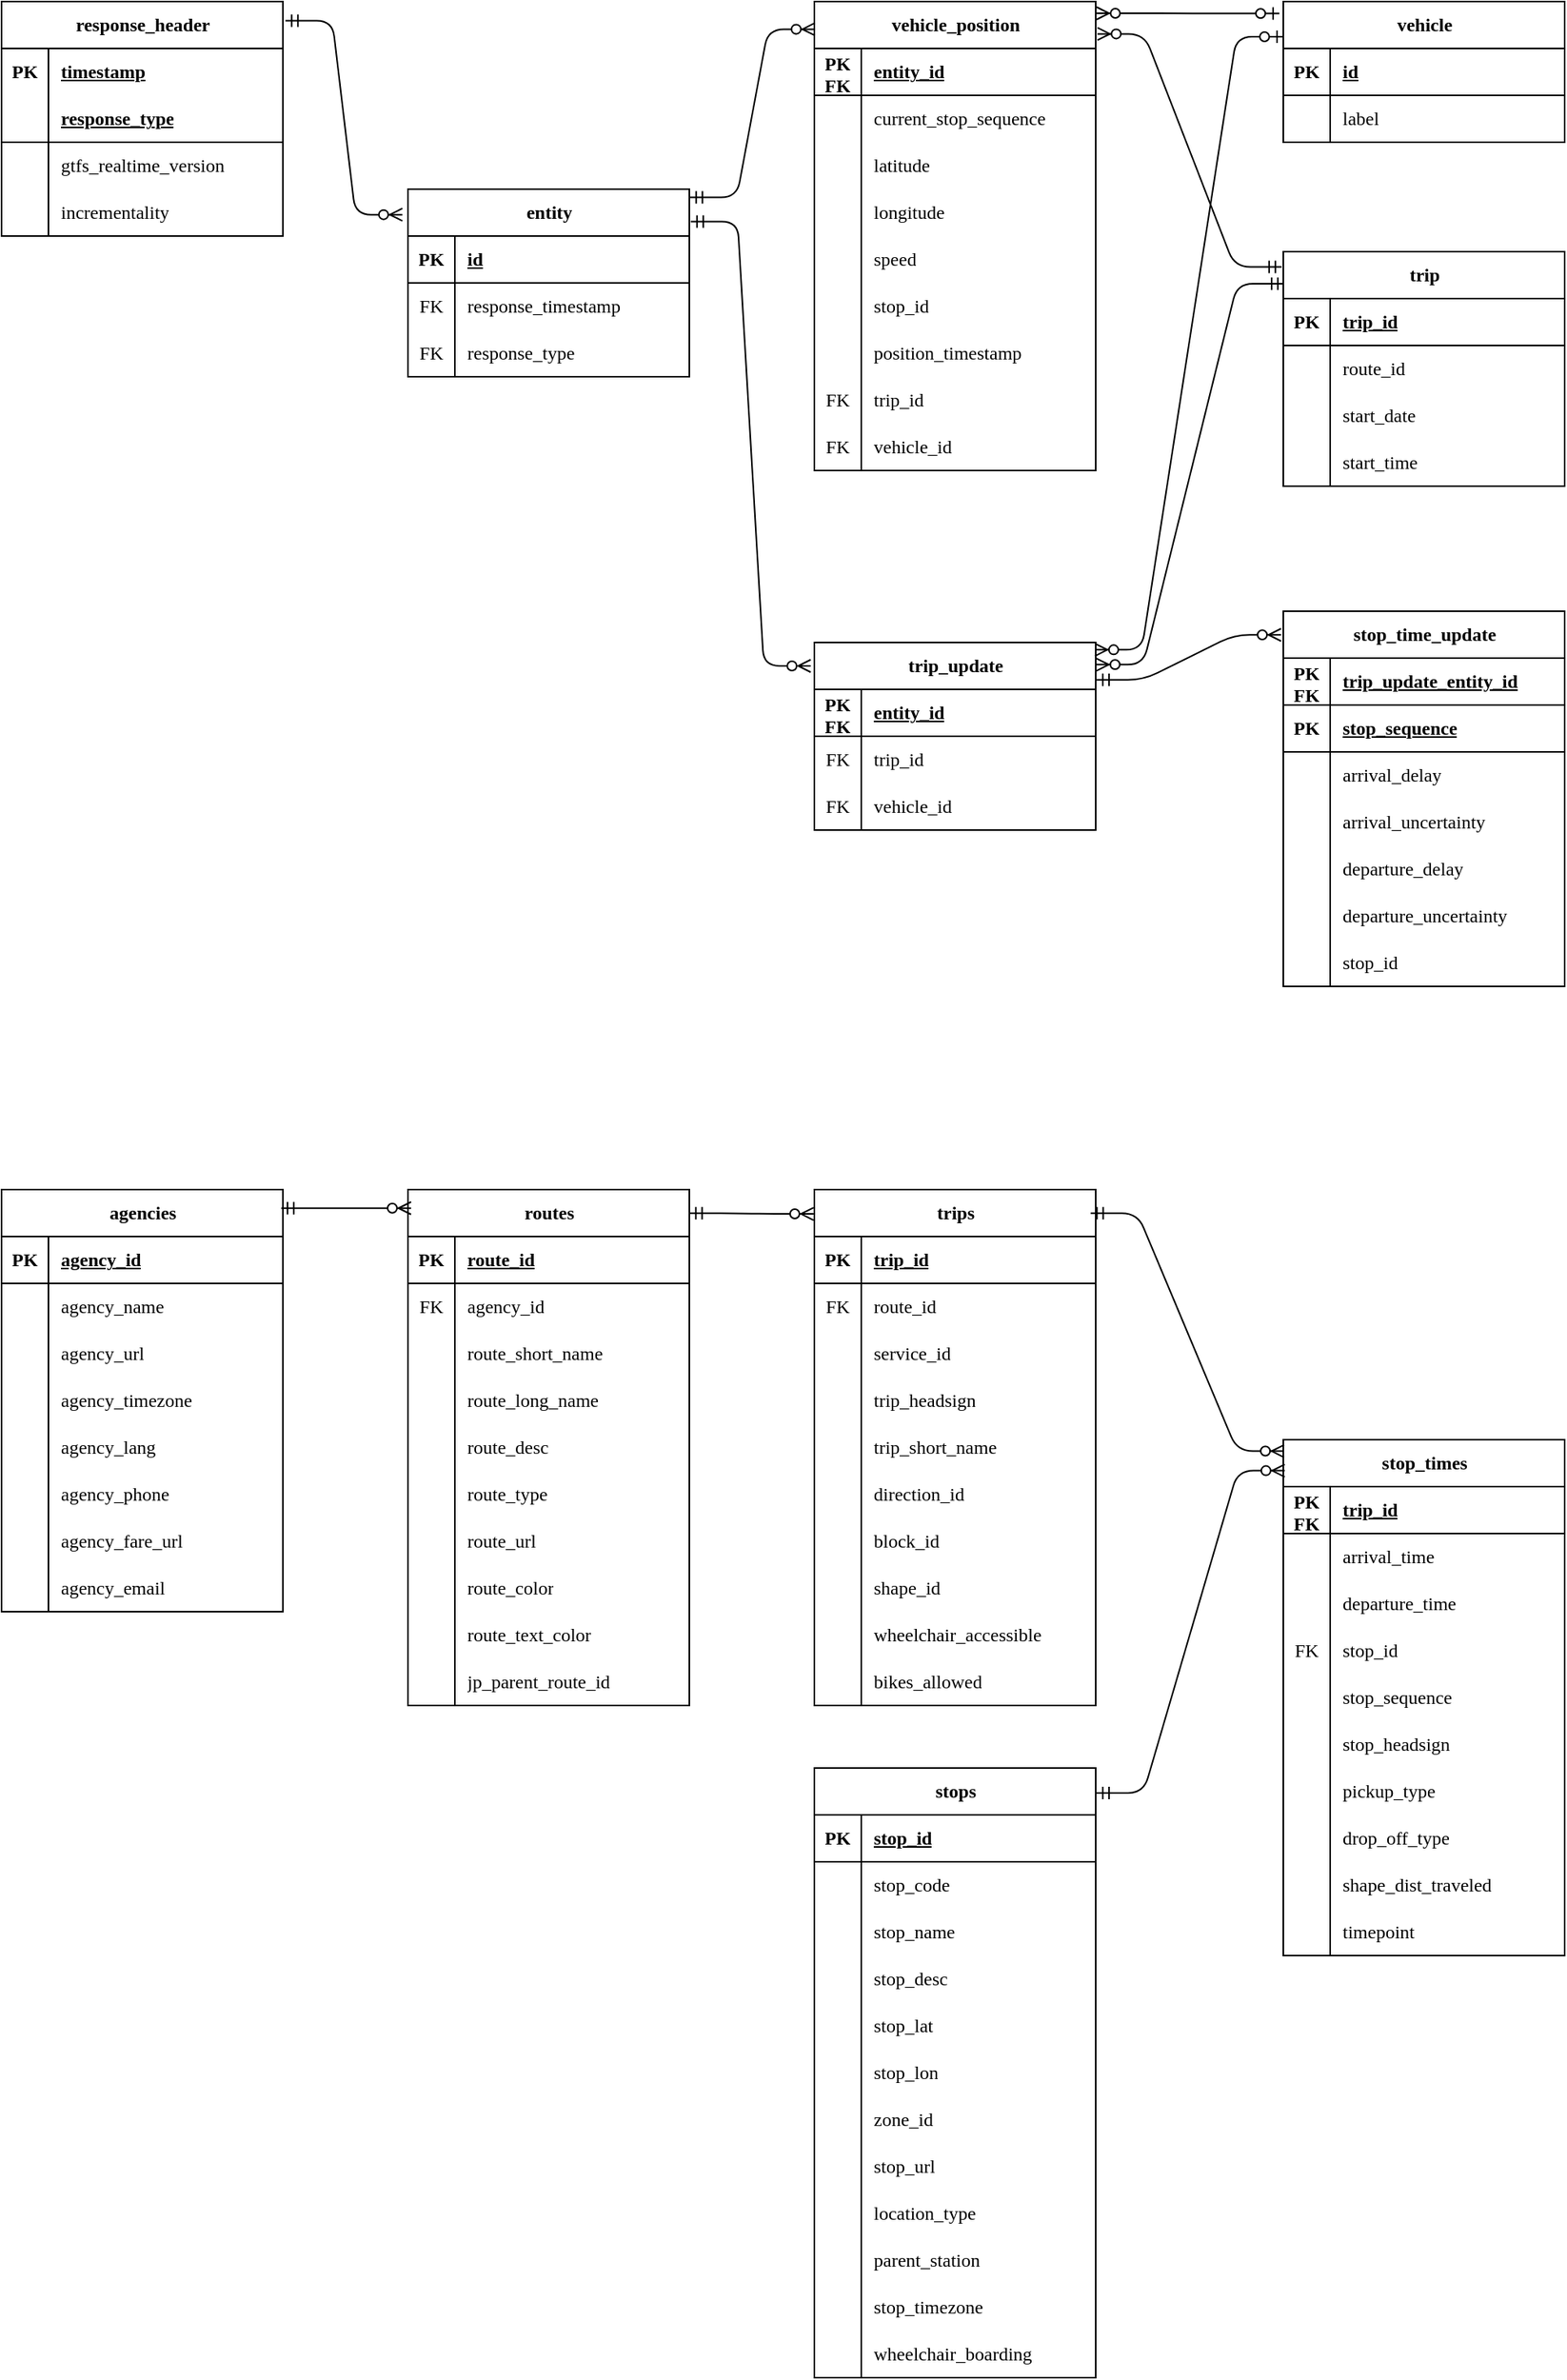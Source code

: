 <mxfile>
    <diagram id="U0n3KGPyK6yYSlhZJJSj" name="Page-1">
        <mxGraphModel dx="2505" dy="1408" grid="1" gridSize="10" guides="1" tooltips="1" connect="1" arrows="1" fold="1" page="1" pageScale="1" pageWidth="1169" pageHeight="827" background="#ffffff" math="0" shadow="0">
            <root>
                <mxCell id="0"/>
                <mxCell id="1" parent="0"/>
                <mxCell id="73" value="response_header" style="shape=table;startSize=30;container=1;collapsible=1;childLayout=tableLayout;fixedRows=1;rowLines=0;fontStyle=1;align=center;resizeLast=1;html=1;fontFamily=IBM Plex Sans JP;fontSource=https%3A%2F%2Ffonts.googleapis.com%2Fcss%3Ffamily%3DIBM%2BPlex%2BSans%2BJP;" parent="1" vertex="1">
                    <mxGeometry x="80" y="120" width="180" height="150" as="geometry"/>
                </mxCell>
                <mxCell id="74" value="" style="shape=tableRow;horizontal=0;startSize=0;swimlaneHead=0;swimlaneBody=0;fillColor=none;collapsible=0;dropTarget=0;points=[[0,0.5],[1,0.5]];portConstraint=eastwest;top=0;left=0;right=0;bottom=0;fontFamily=IBM Plex Sans JP;fontSource=https%3A%2F%2Ffonts.googleapis.com%2Fcss%3Ffamily%3DIBM%2BPlex%2BSans%2BJP;" parent="73" vertex="1">
                    <mxGeometry y="30" width="180" height="30" as="geometry"/>
                </mxCell>
                <mxCell id="75" value="PK" style="shape=partialRectangle;connectable=0;fillColor=none;top=0;left=0;bottom=0;right=0;fontStyle=1;overflow=hidden;whiteSpace=wrap;html=1;fontFamily=IBM Plex Sans JP;fontSource=https%3A%2F%2Ffonts.googleapis.com%2Fcss%3Ffamily%3DIBM%2BPlex%2BSans%2BJP;" parent="74" vertex="1">
                    <mxGeometry width="30" height="30" as="geometry">
                        <mxRectangle width="30" height="30" as="alternateBounds"/>
                    </mxGeometry>
                </mxCell>
                <mxCell id="76" value="timestamp" style="shape=partialRectangle;connectable=0;fillColor=none;top=0;left=0;bottom=0;right=0;align=left;spacingLeft=6;fontStyle=5;overflow=hidden;whiteSpace=wrap;html=1;fontFamily=IBM Plex Sans JP;fontSource=https%3A%2F%2Ffonts.googleapis.com%2Fcss%3Ffamily%3DIBM%2BPlex%2BSans%2BJP;" parent="74" vertex="1">
                    <mxGeometry x="30" width="150" height="30" as="geometry">
                        <mxRectangle width="150" height="30" as="alternateBounds"/>
                    </mxGeometry>
                </mxCell>
                <mxCell id="77" value="" style="shape=tableRow;horizontal=0;startSize=0;swimlaneHead=0;swimlaneBody=0;fillColor=none;collapsible=0;dropTarget=0;points=[[0,0.5],[1,0.5]];portConstraint=eastwest;top=0;left=0;right=0;bottom=1;fontFamily=IBM Plex Sans JP;fontSource=https%3A%2F%2Ffonts.googleapis.com%2Fcss%3Ffamily%3DIBM%2BPlex%2BSans%2BJP;" parent="73" vertex="1">
                    <mxGeometry y="60" width="180" height="30" as="geometry"/>
                </mxCell>
                <mxCell id="78" value="" style="shape=partialRectangle;connectable=0;fillColor=none;top=0;left=0;bottom=0;right=0;editable=1;overflow=hidden;whiteSpace=wrap;html=1;fontFamily=IBM Plex Sans JP;fontSource=https%3A%2F%2Ffonts.googleapis.com%2Fcss%3Ffamily%3DIBM%2BPlex%2BSans%2BJP;" parent="77" vertex="1">
                    <mxGeometry width="30" height="30" as="geometry">
                        <mxRectangle width="30" height="30" as="alternateBounds"/>
                    </mxGeometry>
                </mxCell>
                <mxCell id="79" value="&lt;b&gt;&lt;u&gt;response_type&lt;/u&gt;&lt;/b&gt;" style="shape=partialRectangle;connectable=0;fillColor=none;top=0;left=0;bottom=0;right=0;align=left;spacingLeft=6;overflow=hidden;whiteSpace=wrap;html=1;fontFamily=IBM Plex Sans JP;fontSource=https%3A%2F%2Ffonts.googleapis.com%2Fcss%3Ffamily%3DIBM%2BPlex%2BSans%2BJP;" parent="77" vertex="1">
                    <mxGeometry x="30" width="150" height="30" as="geometry">
                        <mxRectangle width="150" height="30" as="alternateBounds"/>
                    </mxGeometry>
                </mxCell>
                <mxCell id="80" value="" style="shape=tableRow;horizontal=0;startSize=0;swimlaneHead=0;swimlaneBody=0;fillColor=none;collapsible=0;dropTarget=0;points=[[0,0.5],[1,0.5]];portConstraint=eastwest;top=0;left=0;right=0;bottom=0;fontFamily=IBM Plex Sans JP;fontSource=https%3A%2F%2Ffonts.googleapis.com%2Fcss%3Ffamily%3DIBM%2BPlex%2BSans%2BJP;" parent="73" vertex="1">
                    <mxGeometry y="90" width="180" height="30" as="geometry"/>
                </mxCell>
                <mxCell id="81" value="" style="shape=partialRectangle;connectable=0;fillColor=none;top=0;left=0;bottom=0;right=0;editable=1;overflow=hidden;whiteSpace=wrap;html=1;fontFamily=IBM Plex Sans JP;fontSource=https%3A%2F%2Ffonts.googleapis.com%2Fcss%3Ffamily%3DIBM%2BPlex%2BSans%2BJP;" parent="80" vertex="1">
                    <mxGeometry width="30" height="30" as="geometry">
                        <mxRectangle width="30" height="30" as="alternateBounds"/>
                    </mxGeometry>
                </mxCell>
                <mxCell id="82" value="&lt;span style=&quot;color: rgb(0, 0, 0);&quot;&gt;gtfs_realtime_version&lt;/span&gt;" style="shape=partialRectangle;connectable=0;fillColor=none;top=0;left=0;bottom=0;right=0;align=left;spacingLeft=6;overflow=hidden;whiteSpace=wrap;html=1;fontFamily=IBM Plex Sans JP;fontSource=https%3A%2F%2Ffonts.googleapis.com%2Fcss%3Ffamily%3DIBM%2BPlex%2BSans%2BJP;" parent="80" vertex="1">
                    <mxGeometry x="30" width="150" height="30" as="geometry">
                        <mxRectangle width="150" height="30" as="alternateBounds"/>
                    </mxGeometry>
                </mxCell>
                <mxCell id="204" value="" style="shape=tableRow;horizontal=0;startSize=0;swimlaneHead=0;swimlaneBody=0;fillColor=none;collapsible=0;dropTarget=0;points=[[0,0.5],[1,0.5]];portConstraint=eastwest;top=0;left=0;right=0;bottom=0;fontFamily=IBM Plex Sans JP;fontSource=https%3A%2F%2Ffonts.googleapis.com%2Fcss%3Ffamily%3DIBM%2BPlex%2BSans%2BJP;" parent="73" vertex="1">
                    <mxGeometry y="120" width="180" height="30" as="geometry"/>
                </mxCell>
                <mxCell id="205" value="" style="shape=partialRectangle;connectable=0;fillColor=none;top=0;left=0;bottom=0;right=0;editable=1;overflow=hidden;whiteSpace=wrap;html=1;fontFamily=IBM Plex Sans JP;fontSource=https%3A%2F%2Ffonts.googleapis.com%2Fcss%3Ffamily%3DIBM%2BPlex%2BSans%2BJP;" parent="204" vertex="1">
                    <mxGeometry width="30" height="30" as="geometry">
                        <mxRectangle width="30" height="30" as="alternateBounds"/>
                    </mxGeometry>
                </mxCell>
                <mxCell id="206" value="incrementality " style="shape=partialRectangle;connectable=0;fillColor=none;top=0;left=0;bottom=0;right=0;align=left;spacingLeft=6;overflow=hidden;whiteSpace=wrap;html=1;fontFamily=IBM Plex Sans JP;fontSource=https%3A%2F%2Ffonts.googleapis.com%2Fcss%3Ffamily%3DIBM%2BPlex%2BSans%2BJP;" parent="204" vertex="1">
                    <mxGeometry x="30" width="150" height="30" as="geometry">
                        <mxRectangle width="150" height="30" as="alternateBounds"/>
                    </mxGeometry>
                </mxCell>
                <mxCell id="86" value="entity" style="shape=table;startSize=30;container=1;collapsible=1;childLayout=tableLayout;fixedRows=1;rowLines=0;fontStyle=1;align=center;resizeLast=1;html=1;fontFamily=IBM Plex Sans JP;fontSource=https%3A%2F%2Ffonts.googleapis.com%2Fcss%3Ffamily%3DIBM%2BPlex%2BSans%2BJP;" parent="1" vertex="1">
                    <mxGeometry x="340" y="240" width="180" height="120" as="geometry"/>
                </mxCell>
                <mxCell id="87" value="" style="shape=tableRow;horizontal=0;startSize=0;swimlaneHead=0;swimlaneBody=0;fillColor=none;collapsible=0;dropTarget=0;points=[[0,0.5],[1,0.5]];portConstraint=eastwest;top=0;left=0;right=0;bottom=1;fontFamily=IBM Plex Sans JP;fontSource=https%3A%2F%2Ffonts.googleapis.com%2Fcss%3Ffamily%3DIBM%2BPlex%2BSans%2BJP;" parent="86" vertex="1">
                    <mxGeometry y="30" width="180" height="30" as="geometry"/>
                </mxCell>
                <mxCell id="88" value="PK" style="shape=partialRectangle;connectable=0;fillColor=none;top=0;left=0;bottom=0;right=0;fontStyle=1;overflow=hidden;whiteSpace=wrap;html=1;fontFamily=IBM Plex Sans JP;fontSource=https%3A%2F%2Ffonts.googleapis.com%2Fcss%3Ffamily%3DIBM%2BPlex%2BSans%2BJP;" parent="87" vertex="1">
                    <mxGeometry width="30" height="30" as="geometry">
                        <mxRectangle width="30" height="30" as="alternateBounds"/>
                    </mxGeometry>
                </mxCell>
                <mxCell id="89" value="id" style="shape=partialRectangle;connectable=0;fillColor=none;top=0;left=0;bottom=0;right=0;align=left;spacingLeft=6;fontStyle=5;overflow=hidden;whiteSpace=wrap;html=1;fontFamily=IBM Plex Sans JP;fontSource=https%3A%2F%2Ffonts.googleapis.com%2Fcss%3Ffamily%3DIBM%2BPlex%2BSans%2BJP;" parent="87" vertex="1">
                    <mxGeometry x="30" width="150" height="30" as="geometry">
                        <mxRectangle width="150" height="30" as="alternateBounds"/>
                    </mxGeometry>
                </mxCell>
                <mxCell id="90" value="" style="shape=tableRow;horizontal=0;startSize=0;swimlaneHead=0;swimlaneBody=0;fillColor=none;collapsible=0;dropTarget=0;points=[[0,0.5],[1,0.5]];portConstraint=eastwest;top=0;left=0;right=0;bottom=0;fontFamily=IBM Plex Sans JP;fontSource=https%3A%2F%2Ffonts.googleapis.com%2Fcss%3Ffamily%3DIBM%2BPlex%2BSans%2BJP;" parent="86" vertex="1">
                    <mxGeometry y="60" width="180" height="30" as="geometry"/>
                </mxCell>
                <mxCell id="91" value="FK" style="shape=partialRectangle;connectable=0;fillColor=none;top=0;left=0;bottom=0;right=0;editable=1;overflow=hidden;whiteSpace=wrap;html=1;fontFamily=IBM Plex Sans JP;fontSource=https%3A%2F%2Ffonts.googleapis.com%2Fcss%3Ffamily%3DIBM%2BPlex%2BSans%2BJP;" parent="90" vertex="1">
                    <mxGeometry width="30" height="30" as="geometry">
                        <mxRectangle width="30" height="30" as="alternateBounds"/>
                    </mxGeometry>
                </mxCell>
                <mxCell id="92" value="response_timestamp" style="shape=partialRectangle;connectable=0;fillColor=none;top=0;left=0;bottom=0;right=0;align=left;spacingLeft=6;overflow=hidden;whiteSpace=wrap;html=1;fontFamily=IBM Plex Sans JP;fontSource=https%3A%2F%2Ffonts.googleapis.com%2Fcss%3Ffamily%3DIBM%2BPlex%2BSans%2BJP;" parent="90" vertex="1">
                    <mxGeometry x="30" width="150" height="30" as="geometry">
                        <mxRectangle width="150" height="30" as="alternateBounds"/>
                    </mxGeometry>
                </mxCell>
                <mxCell id="93" value="" style="shape=tableRow;horizontal=0;startSize=0;swimlaneHead=0;swimlaneBody=0;fillColor=none;collapsible=0;dropTarget=0;points=[[0,0.5],[1,0.5]];portConstraint=eastwest;top=0;left=0;right=0;bottom=0;fontFamily=IBM Plex Sans JP;fontSource=https%3A%2F%2Ffonts.googleapis.com%2Fcss%3Ffamily%3DIBM%2BPlex%2BSans%2BJP;" parent="86" vertex="1">
                    <mxGeometry y="90" width="180" height="30" as="geometry"/>
                </mxCell>
                <mxCell id="94" value="FK" style="shape=partialRectangle;connectable=0;fillColor=none;top=0;left=0;bottom=0;right=0;editable=1;overflow=hidden;whiteSpace=wrap;html=1;fontFamily=IBM Plex Sans JP;fontSource=https%3A%2F%2Ffonts.googleapis.com%2Fcss%3Ffamily%3DIBM%2BPlex%2BSans%2BJP;" parent="93" vertex="1">
                    <mxGeometry width="30" height="30" as="geometry">
                        <mxRectangle width="30" height="30" as="alternateBounds"/>
                    </mxGeometry>
                </mxCell>
                <mxCell id="95" value="response_type" style="shape=partialRectangle;connectable=0;fillColor=none;top=0;left=0;bottom=0;right=0;align=left;spacingLeft=6;overflow=hidden;whiteSpace=wrap;html=1;fontFamily=IBM Plex Sans JP;fontSource=https%3A%2F%2Ffonts.googleapis.com%2Fcss%3Ffamily%3DIBM%2BPlex%2BSans%2BJP;" parent="93" vertex="1">
                    <mxGeometry x="30" width="150" height="30" as="geometry">
                        <mxRectangle width="150" height="30" as="alternateBounds"/>
                    </mxGeometry>
                </mxCell>
                <mxCell id="99" value="trip" style="shape=table;startSize=30;container=1;collapsible=1;childLayout=tableLayout;fixedRows=1;rowLines=0;fontStyle=1;align=center;resizeLast=1;html=1;fontFamily=IBM Plex Sans JP;fontSource=https%3A%2F%2Ffonts.googleapis.com%2Fcss%3Ffamily%3DIBM%2BPlex%2BSans%2BJP;" parent="1" vertex="1">
                    <mxGeometry x="900" y="280" width="180" height="150" as="geometry"/>
                </mxCell>
                <mxCell id="100" value="" style="shape=tableRow;horizontal=0;startSize=0;swimlaneHead=0;swimlaneBody=0;fillColor=none;collapsible=0;dropTarget=0;points=[[0,0.5],[1,0.5]];portConstraint=eastwest;top=0;left=0;right=0;bottom=1;fontFamily=IBM Plex Sans JP;fontSource=https%3A%2F%2Ffonts.googleapis.com%2Fcss%3Ffamily%3DIBM%2BPlex%2BSans%2BJP;" parent="99" vertex="1">
                    <mxGeometry y="30" width="180" height="30" as="geometry"/>
                </mxCell>
                <mxCell id="101" value="PK" style="shape=partialRectangle;connectable=0;fillColor=none;top=0;left=0;bottom=0;right=0;fontStyle=1;overflow=hidden;whiteSpace=wrap;html=1;fontFamily=IBM Plex Sans JP;fontSource=https%3A%2F%2Ffonts.googleapis.com%2Fcss%3Ffamily%3DIBM%2BPlex%2BSans%2BJP;" parent="100" vertex="1">
                    <mxGeometry width="30" height="30" as="geometry">
                        <mxRectangle width="30" height="30" as="alternateBounds"/>
                    </mxGeometry>
                </mxCell>
                <mxCell id="102" value="trip_id" style="shape=partialRectangle;connectable=0;fillColor=none;top=0;left=0;bottom=0;right=0;align=left;spacingLeft=6;fontStyle=5;overflow=hidden;whiteSpace=wrap;html=1;fontFamily=IBM Plex Sans JP;fontSource=https%3A%2F%2Ffonts.googleapis.com%2Fcss%3Ffamily%3DIBM%2BPlex%2BSans%2BJP;" parent="100" vertex="1">
                    <mxGeometry x="30" width="150" height="30" as="geometry">
                        <mxRectangle width="150" height="30" as="alternateBounds"/>
                    </mxGeometry>
                </mxCell>
                <mxCell id="103" value="" style="shape=tableRow;horizontal=0;startSize=0;swimlaneHead=0;swimlaneBody=0;fillColor=none;collapsible=0;dropTarget=0;points=[[0,0.5],[1,0.5]];portConstraint=eastwest;top=0;left=0;right=0;bottom=0;fontFamily=IBM Plex Sans JP;fontSource=https%3A%2F%2Ffonts.googleapis.com%2Fcss%3Ffamily%3DIBM%2BPlex%2BSans%2BJP;" parent="99" vertex="1">
                    <mxGeometry y="60" width="180" height="30" as="geometry"/>
                </mxCell>
                <mxCell id="104" value="" style="shape=partialRectangle;connectable=0;fillColor=none;top=0;left=0;bottom=0;right=0;editable=1;overflow=hidden;whiteSpace=wrap;html=1;fontFamily=IBM Plex Sans JP;fontSource=https%3A%2F%2Ffonts.googleapis.com%2Fcss%3Ffamily%3DIBM%2BPlex%2BSans%2BJP;" parent="103" vertex="1">
                    <mxGeometry width="30" height="30" as="geometry">
                        <mxRectangle width="30" height="30" as="alternateBounds"/>
                    </mxGeometry>
                </mxCell>
                <mxCell id="105" value="route_id" style="shape=partialRectangle;connectable=0;fillColor=none;top=0;left=0;bottom=0;right=0;align=left;spacingLeft=6;overflow=hidden;whiteSpace=wrap;html=1;fontFamily=IBM Plex Sans JP;fontSource=https%3A%2F%2Ffonts.googleapis.com%2Fcss%3Ffamily%3DIBM%2BPlex%2BSans%2BJP;" parent="103" vertex="1">
                    <mxGeometry x="30" width="150" height="30" as="geometry">
                        <mxRectangle width="150" height="30" as="alternateBounds"/>
                    </mxGeometry>
                </mxCell>
                <mxCell id="106" value="" style="shape=tableRow;horizontal=0;startSize=0;swimlaneHead=0;swimlaneBody=0;fillColor=none;collapsible=0;dropTarget=0;points=[[0,0.5],[1,0.5]];portConstraint=eastwest;top=0;left=0;right=0;bottom=0;fontFamily=IBM Plex Sans JP;fontSource=https%3A%2F%2Ffonts.googleapis.com%2Fcss%3Ffamily%3DIBM%2BPlex%2BSans%2BJP;" parent="99" vertex="1">
                    <mxGeometry y="90" width="180" height="30" as="geometry"/>
                </mxCell>
                <mxCell id="107" value="" style="shape=partialRectangle;connectable=0;fillColor=none;top=0;left=0;bottom=0;right=0;editable=1;overflow=hidden;whiteSpace=wrap;html=1;fontFamily=IBM Plex Sans JP;fontSource=https%3A%2F%2Ffonts.googleapis.com%2Fcss%3Ffamily%3DIBM%2BPlex%2BSans%2BJP;" parent="106" vertex="1">
                    <mxGeometry width="30" height="30" as="geometry">
                        <mxRectangle width="30" height="30" as="alternateBounds"/>
                    </mxGeometry>
                </mxCell>
                <mxCell id="108" value="start_date" style="shape=partialRectangle;connectable=0;fillColor=none;top=0;left=0;bottom=0;right=0;align=left;spacingLeft=6;overflow=hidden;whiteSpace=wrap;html=1;fontFamily=IBM Plex Sans JP;fontSource=https%3A%2F%2Ffonts.googleapis.com%2Fcss%3Ffamily%3DIBM%2BPlex%2BSans%2BJP;" parent="106" vertex="1">
                    <mxGeometry x="30" width="150" height="30" as="geometry">
                        <mxRectangle width="150" height="30" as="alternateBounds"/>
                    </mxGeometry>
                </mxCell>
                <mxCell id="109" value="" style="shape=tableRow;horizontal=0;startSize=0;swimlaneHead=0;swimlaneBody=0;fillColor=none;collapsible=0;dropTarget=0;points=[[0,0.5],[1,0.5]];portConstraint=eastwest;top=0;left=0;right=0;bottom=0;fontFamily=IBM Plex Sans JP;fontSource=https%3A%2F%2Ffonts.googleapis.com%2Fcss%3Ffamily%3DIBM%2BPlex%2BSans%2BJP;" parent="99" vertex="1">
                    <mxGeometry y="120" width="180" height="30" as="geometry"/>
                </mxCell>
                <mxCell id="110" value="" style="shape=partialRectangle;connectable=0;fillColor=none;top=0;left=0;bottom=0;right=0;editable=1;overflow=hidden;whiteSpace=wrap;html=1;fontFamily=IBM Plex Sans JP;fontSource=https%3A%2F%2Ffonts.googleapis.com%2Fcss%3Ffamily%3DIBM%2BPlex%2BSans%2BJP;" parent="109" vertex="1">
                    <mxGeometry width="30" height="30" as="geometry">
                        <mxRectangle width="30" height="30" as="alternateBounds"/>
                    </mxGeometry>
                </mxCell>
                <mxCell id="111" value="start_time" style="shape=partialRectangle;connectable=0;fillColor=none;top=0;left=0;bottom=0;right=0;align=left;spacingLeft=6;overflow=hidden;whiteSpace=wrap;html=1;fontFamily=IBM Plex Sans JP;fontSource=https%3A%2F%2Ffonts.googleapis.com%2Fcss%3Ffamily%3DIBM%2BPlex%2BSans%2BJP;" parent="109" vertex="1">
                    <mxGeometry x="30" width="150" height="30" as="geometry">
                        <mxRectangle width="150" height="30" as="alternateBounds"/>
                    </mxGeometry>
                </mxCell>
                <mxCell id="112" value="vehicle" style="shape=table;startSize=30;container=1;collapsible=1;childLayout=tableLayout;fixedRows=1;rowLines=0;fontStyle=1;align=center;resizeLast=1;html=1;fontFamily=IBM Plex Sans JP;fontSource=https%3A%2F%2Ffonts.googleapis.com%2Fcss%3Ffamily%3DIBM%2BPlex%2BSans%2BJP;" parent="1" vertex="1">
                    <mxGeometry x="900" y="120" width="180" height="90" as="geometry"/>
                </mxCell>
                <mxCell id="113" value="" style="shape=tableRow;horizontal=0;startSize=0;swimlaneHead=0;swimlaneBody=0;fillColor=none;collapsible=0;dropTarget=0;points=[[0,0.5],[1,0.5]];portConstraint=eastwest;top=0;left=0;right=0;bottom=1;fontFamily=IBM Plex Sans JP;fontSource=https%3A%2F%2Ffonts.googleapis.com%2Fcss%3Ffamily%3DIBM%2BPlex%2BSans%2BJP;" parent="112" vertex="1">
                    <mxGeometry y="30" width="180" height="30" as="geometry"/>
                </mxCell>
                <mxCell id="114" value="PK" style="shape=partialRectangle;connectable=0;fillColor=none;top=0;left=0;bottom=0;right=0;fontStyle=1;overflow=hidden;whiteSpace=wrap;html=1;fontFamily=IBM Plex Sans JP;fontSource=https%3A%2F%2Ffonts.googleapis.com%2Fcss%3Ffamily%3DIBM%2BPlex%2BSans%2BJP;" parent="113" vertex="1">
                    <mxGeometry width="30" height="30" as="geometry">
                        <mxRectangle width="30" height="30" as="alternateBounds"/>
                    </mxGeometry>
                </mxCell>
                <mxCell id="115" value="id" style="shape=partialRectangle;connectable=0;fillColor=none;top=0;left=0;bottom=0;right=0;align=left;spacingLeft=6;fontStyle=5;overflow=hidden;whiteSpace=wrap;html=1;fontFamily=IBM Plex Sans JP;fontSource=https%3A%2F%2Ffonts.googleapis.com%2Fcss%3Ffamily%3DIBM%2BPlex%2BSans%2BJP;" parent="113" vertex="1">
                    <mxGeometry x="30" width="150" height="30" as="geometry">
                        <mxRectangle width="150" height="30" as="alternateBounds"/>
                    </mxGeometry>
                </mxCell>
                <mxCell id="116" value="" style="shape=tableRow;horizontal=0;startSize=0;swimlaneHead=0;swimlaneBody=0;fillColor=none;collapsible=0;dropTarget=0;points=[[0,0.5],[1,0.5]];portConstraint=eastwest;top=0;left=0;right=0;bottom=0;fontFamily=IBM Plex Sans JP;fontSource=https%3A%2F%2Ffonts.googleapis.com%2Fcss%3Ffamily%3DIBM%2BPlex%2BSans%2BJP;" parent="112" vertex="1">
                    <mxGeometry y="60" width="180" height="30" as="geometry"/>
                </mxCell>
                <mxCell id="117" value="" style="shape=partialRectangle;connectable=0;fillColor=none;top=0;left=0;bottom=0;right=0;editable=1;overflow=hidden;whiteSpace=wrap;html=1;fontFamily=IBM Plex Sans JP;fontSource=https%3A%2F%2Ffonts.googleapis.com%2Fcss%3Ffamily%3DIBM%2BPlex%2BSans%2BJP;" parent="116" vertex="1">
                    <mxGeometry width="30" height="30" as="geometry">
                        <mxRectangle width="30" height="30" as="alternateBounds"/>
                    </mxGeometry>
                </mxCell>
                <mxCell id="118" value="label" style="shape=partialRectangle;connectable=0;fillColor=none;top=0;left=0;bottom=0;right=0;align=left;spacingLeft=6;overflow=hidden;whiteSpace=wrap;html=1;fontFamily=IBM Plex Sans JP;fontSource=https%3A%2F%2Ffonts.googleapis.com%2Fcss%3Ffamily%3DIBM%2BPlex%2BSans%2BJP;" parent="116" vertex="1">
                    <mxGeometry x="30" width="150" height="30" as="geometry">
                        <mxRectangle width="150" height="30" as="alternateBounds"/>
                    </mxGeometry>
                </mxCell>
                <mxCell id="125" value="trip_update" style="shape=table;startSize=30;container=1;collapsible=1;childLayout=tableLayout;fixedRows=1;rowLines=0;fontStyle=1;align=center;resizeLast=1;html=1;fontFamily=IBM Plex Sans JP;fontSource=https%3A%2F%2Ffonts.googleapis.com%2Fcss%3Ffamily%3DIBM%2BPlex%2BSans%2BJP;" parent="1" vertex="1">
                    <mxGeometry x="600" y="530" width="180" height="120" as="geometry"/>
                </mxCell>
                <mxCell id="126" value="" style="shape=tableRow;horizontal=0;startSize=0;swimlaneHead=0;swimlaneBody=0;fillColor=none;collapsible=0;dropTarget=0;points=[[0,0.5],[1,0.5]];portConstraint=eastwest;top=0;left=0;right=0;bottom=1;fontFamily=IBM Plex Sans JP;fontSource=https%3A%2F%2Ffonts.googleapis.com%2Fcss%3Ffamily%3DIBM%2BPlex%2BSans%2BJP;" parent="125" vertex="1">
                    <mxGeometry y="30" width="180" height="30" as="geometry"/>
                </mxCell>
                <mxCell id="127" value="PK&lt;br&gt;FK" style="shape=partialRectangle;connectable=0;fillColor=none;top=0;left=0;bottom=0;right=0;fontStyle=1;overflow=hidden;whiteSpace=wrap;html=1;fontFamily=IBM Plex Sans JP;fontSource=https%3A%2F%2Ffonts.googleapis.com%2Fcss%3Ffamily%3DIBM%2BPlex%2BSans%2BJP;" parent="126" vertex="1">
                    <mxGeometry width="30" height="30" as="geometry">
                        <mxRectangle width="30" height="30" as="alternateBounds"/>
                    </mxGeometry>
                </mxCell>
                <mxCell id="128" value="entity_id" style="shape=partialRectangle;connectable=0;fillColor=none;top=0;left=0;bottom=0;right=0;align=left;spacingLeft=6;fontStyle=5;overflow=hidden;whiteSpace=wrap;html=1;fontFamily=IBM Plex Sans JP;fontSource=https%3A%2F%2Ffonts.googleapis.com%2Fcss%3Ffamily%3DIBM%2BPlex%2BSans%2BJP;" parent="126" vertex="1">
                    <mxGeometry x="30" width="150" height="30" as="geometry">
                        <mxRectangle width="150" height="30" as="alternateBounds"/>
                    </mxGeometry>
                </mxCell>
                <mxCell id="129" value="" style="shape=tableRow;horizontal=0;startSize=0;swimlaneHead=0;swimlaneBody=0;fillColor=none;collapsible=0;dropTarget=0;points=[[0,0.5],[1,0.5]];portConstraint=eastwest;top=0;left=0;right=0;bottom=0;fontFamily=IBM Plex Sans JP;fontSource=https%3A%2F%2Ffonts.googleapis.com%2Fcss%3Ffamily%3DIBM%2BPlex%2BSans%2BJP;" parent="125" vertex="1">
                    <mxGeometry y="60" width="180" height="30" as="geometry"/>
                </mxCell>
                <mxCell id="130" value="FK" style="shape=partialRectangle;connectable=0;fillColor=none;top=0;left=0;bottom=0;right=0;editable=1;overflow=hidden;whiteSpace=wrap;html=1;fontFamily=IBM Plex Sans JP;fontSource=https%3A%2F%2Ffonts.googleapis.com%2Fcss%3Ffamily%3DIBM%2BPlex%2BSans%2BJP;" parent="129" vertex="1">
                    <mxGeometry width="30" height="30" as="geometry">
                        <mxRectangle width="30" height="30" as="alternateBounds"/>
                    </mxGeometry>
                </mxCell>
                <mxCell id="131" value="trip_id" style="shape=partialRectangle;connectable=0;fillColor=none;top=0;left=0;bottom=0;right=0;align=left;spacingLeft=6;overflow=hidden;whiteSpace=wrap;html=1;fontFamily=IBM Plex Sans JP;fontSource=https%3A%2F%2Ffonts.googleapis.com%2Fcss%3Ffamily%3DIBM%2BPlex%2BSans%2BJP;" parent="129" vertex="1">
                    <mxGeometry x="30" width="150" height="30" as="geometry">
                        <mxRectangle width="150" height="30" as="alternateBounds"/>
                    </mxGeometry>
                </mxCell>
                <mxCell id="132" value="" style="shape=tableRow;horizontal=0;startSize=0;swimlaneHead=0;swimlaneBody=0;fillColor=none;collapsible=0;dropTarget=0;points=[[0,0.5],[1,0.5]];portConstraint=eastwest;top=0;left=0;right=0;bottom=0;fontFamily=IBM Plex Sans JP;fontSource=https%3A%2F%2Ffonts.googleapis.com%2Fcss%3Ffamily%3DIBM%2BPlex%2BSans%2BJP;" parent="125" vertex="1">
                    <mxGeometry y="90" width="180" height="30" as="geometry"/>
                </mxCell>
                <mxCell id="133" value="FK" style="shape=partialRectangle;connectable=0;fillColor=none;top=0;left=0;bottom=0;right=0;editable=1;overflow=hidden;whiteSpace=wrap;html=1;fontFamily=IBM Plex Sans JP;fontSource=https%3A%2F%2Ffonts.googleapis.com%2Fcss%3Ffamily%3DIBM%2BPlex%2BSans%2BJP;" parent="132" vertex="1">
                    <mxGeometry width="30" height="30" as="geometry">
                        <mxRectangle width="30" height="30" as="alternateBounds"/>
                    </mxGeometry>
                </mxCell>
                <mxCell id="134" value="vehicle_id" style="shape=partialRectangle;connectable=0;fillColor=none;top=0;left=0;bottom=0;right=0;align=left;spacingLeft=6;overflow=hidden;whiteSpace=wrap;html=1;fontFamily=IBM Plex Sans JP;fontSource=https%3A%2F%2Ffonts.googleapis.com%2Fcss%3Ffamily%3DIBM%2BPlex%2BSans%2BJP;" parent="132" vertex="1">
                    <mxGeometry x="30" width="150" height="30" as="geometry">
                        <mxRectangle width="150" height="30" as="alternateBounds"/>
                    </mxGeometry>
                </mxCell>
                <mxCell id="138" value="stop_time_update" style="shape=table;startSize=30;container=1;collapsible=1;childLayout=tableLayout;fixedRows=1;rowLines=0;fontStyle=1;align=center;resizeLast=1;html=1;fontFamily=IBM Plex Sans JP;fontSource=https%3A%2F%2Ffonts.googleapis.com%2Fcss%3Ffamily%3DIBM%2BPlex%2BSans%2BJP;" parent="1" vertex="1">
                    <mxGeometry x="900" y="510" width="180" height="240" as="geometry"/>
                </mxCell>
                <mxCell id="139" value="" style="shape=tableRow;horizontal=0;startSize=0;swimlaneHead=0;swimlaneBody=0;fillColor=none;collapsible=0;dropTarget=0;points=[[0,0.5],[1,0.5]];portConstraint=eastwest;top=0;left=0;right=0;bottom=1;fontFamily=IBM Plex Sans JP;fontSource=https%3A%2F%2Ffonts.googleapis.com%2Fcss%3Ffamily%3DIBM%2BPlex%2BSans%2BJP;" parent="138" vertex="1">
                    <mxGeometry y="30" width="180" height="30" as="geometry"/>
                </mxCell>
                <mxCell id="140" value="PK&lt;br&gt;FK" style="shape=partialRectangle;connectable=0;fillColor=none;top=0;left=0;bottom=0;right=0;fontStyle=1;overflow=hidden;whiteSpace=wrap;html=1;fontFamily=IBM Plex Sans JP;fontSource=https%3A%2F%2Ffonts.googleapis.com%2Fcss%3Ffamily%3DIBM%2BPlex%2BSans%2BJP;" parent="139" vertex="1">
                    <mxGeometry width="30" height="30" as="geometry">
                        <mxRectangle width="30" height="30" as="alternateBounds"/>
                    </mxGeometry>
                </mxCell>
                <mxCell id="141" value="trip_update_entity_id" style="shape=partialRectangle;connectable=0;fillColor=none;top=0;left=0;bottom=0;right=0;align=left;spacingLeft=6;fontStyle=5;overflow=hidden;whiteSpace=wrap;html=1;fontFamily=IBM Plex Sans JP;fontSource=https%3A%2F%2Ffonts.googleapis.com%2Fcss%3Ffamily%3DIBM%2BPlex%2BSans%2BJP;" parent="139" vertex="1">
                    <mxGeometry x="30" width="150" height="30" as="geometry">
                        <mxRectangle width="150" height="30" as="alternateBounds"/>
                    </mxGeometry>
                </mxCell>
                <mxCell id="142" value="" style="shape=tableRow;horizontal=0;startSize=0;swimlaneHead=0;swimlaneBody=0;fillColor=none;collapsible=0;dropTarget=0;points=[[0,0.5],[1,0.5]];portConstraint=eastwest;top=0;left=0;right=0;bottom=1;fontFamily=IBM Plex Sans JP;fontSource=https%3A%2F%2Ffonts.googleapis.com%2Fcss%3Ffamily%3DIBM%2BPlex%2BSans%2BJP;" parent="138" vertex="1">
                    <mxGeometry y="60" width="180" height="30" as="geometry"/>
                </mxCell>
                <mxCell id="143" value="&lt;b&gt;PK&lt;/b&gt;" style="shape=partialRectangle;connectable=0;fillColor=none;top=0;left=0;bottom=0;right=0;editable=1;overflow=hidden;whiteSpace=wrap;html=1;fontFamily=IBM Plex Sans JP;fontSource=https%3A%2F%2Ffonts.googleapis.com%2Fcss%3Ffamily%3DIBM%2BPlex%2BSans%2BJP;" parent="142" vertex="1">
                    <mxGeometry width="30" height="30" as="geometry">
                        <mxRectangle width="30" height="30" as="alternateBounds"/>
                    </mxGeometry>
                </mxCell>
                <mxCell id="144" value="&lt;b&gt;&lt;u&gt;stop_sequence&lt;/u&gt;&lt;/b&gt;" style="shape=partialRectangle;connectable=0;fillColor=none;top=0;left=0;bottom=0;right=0;align=left;spacingLeft=6;overflow=hidden;whiteSpace=wrap;html=1;fontFamily=IBM Plex Sans JP;fontSource=https%3A%2F%2Ffonts.googleapis.com%2Fcss%3Ffamily%3DIBM%2BPlex%2BSans%2BJP;" parent="142" vertex="1">
                    <mxGeometry x="30" width="150" height="30" as="geometry">
                        <mxRectangle width="150" height="30" as="alternateBounds"/>
                    </mxGeometry>
                </mxCell>
                <mxCell id="145" value="" style="shape=tableRow;horizontal=0;startSize=0;swimlaneHead=0;swimlaneBody=0;fillColor=none;collapsible=0;dropTarget=0;points=[[0,0.5],[1,0.5]];portConstraint=eastwest;top=0;left=0;right=0;bottom=0;fontFamily=IBM Plex Sans JP;fontSource=https%3A%2F%2Ffonts.googleapis.com%2Fcss%3Ffamily%3DIBM%2BPlex%2BSans%2BJP;" parent="138" vertex="1">
                    <mxGeometry y="90" width="180" height="30" as="geometry"/>
                </mxCell>
                <mxCell id="146" value="" style="shape=partialRectangle;connectable=0;fillColor=none;top=0;left=0;bottom=0;right=0;editable=1;overflow=hidden;whiteSpace=wrap;html=1;fontFamily=IBM Plex Sans JP;fontSource=https%3A%2F%2Ffonts.googleapis.com%2Fcss%3Ffamily%3DIBM%2BPlex%2BSans%2BJP;" parent="145" vertex="1">
                    <mxGeometry width="30" height="30" as="geometry">
                        <mxRectangle width="30" height="30" as="alternateBounds"/>
                    </mxGeometry>
                </mxCell>
                <mxCell id="147" value="arrival_delay" style="shape=partialRectangle;connectable=0;fillColor=none;top=0;left=0;bottom=0;right=0;align=left;spacingLeft=6;overflow=hidden;whiteSpace=wrap;html=1;fontFamily=IBM Plex Sans JP;fontSource=https%3A%2F%2Ffonts.googleapis.com%2Fcss%3Ffamily%3DIBM%2BPlex%2BSans%2BJP;" parent="145" vertex="1">
                    <mxGeometry x="30" width="150" height="30" as="geometry">
                        <mxRectangle width="150" height="30" as="alternateBounds"/>
                    </mxGeometry>
                </mxCell>
                <mxCell id="148" value="" style="shape=tableRow;horizontal=0;startSize=0;swimlaneHead=0;swimlaneBody=0;fillColor=none;collapsible=0;dropTarget=0;points=[[0,0.5],[1,0.5]];portConstraint=eastwest;top=0;left=0;right=0;bottom=0;fontFamily=IBM Plex Sans JP;fontSource=https%3A%2F%2Ffonts.googleapis.com%2Fcss%3Ffamily%3DIBM%2BPlex%2BSans%2BJP;" parent="138" vertex="1">
                    <mxGeometry y="120" width="180" height="30" as="geometry"/>
                </mxCell>
                <mxCell id="149" value="" style="shape=partialRectangle;connectable=0;fillColor=none;top=0;left=0;bottom=0;right=0;editable=1;overflow=hidden;whiteSpace=wrap;html=1;fontFamily=IBM Plex Sans JP;fontSource=https%3A%2F%2Ffonts.googleapis.com%2Fcss%3Ffamily%3DIBM%2BPlex%2BSans%2BJP;" parent="148" vertex="1">
                    <mxGeometry width="30" height="30" as="geometry">
                        <mxRectangle width="30" height="30" as="alternateBounds"/>
                    </mxGeometry>
                </mxCell>
                <mxCell id="150" value="arrival_uncertainty&amp;nbsp;" style="shape=partialRectangle;connectable=0;fillColor=none;top=0;left=0;bottom=0;right=0;align=left;spacingLeft=6;overflow=hidden;whiteSpace=wrap;html=1;fontFamily=IBM Plex Sans JP;fontSource=https%3A%2F%2Ffonts.googleapis.com%2Fcss%3Ffamily%3DIBM%2BPlex%2BSans%2BJP;" parent="148" vertex="1">
                    <mxGeometry x="30" width="150" height="30" as="geometry">
                        <mxRectangle width="150" height="30" as="alternateBounds"/>
                    </mxGeometry>
                </mxCell>
                <mxCell id="154" value="" style="shape=tableRow;horizontal=0;startSize=0;swimlaneHead=0;swimlaneBody=0;fillColor=none;collapsible=0;dropTarget=0;points=[[0,0.5],[1,0.5]];portConstraint=eastwest;top=0;left=0;right=0;bottom=0;fontFamily=IBM Plex Sans JP;fontSource=https%3A%2F%2Ffonts.googleapis.com%2Fcss%3Ffamily%3DIBM%2BPlex%2BSans%2BJP;" parent="138" vertex="1">
                    <mxGeometry y="150" width="180" height="30" as="geometry"/>
                </mxCell>
                <mxCell id="155" value="" style="shape=partialRectangle;connectable=0;fillColor=none;top=0;left=0;bottom=0;right=0;editable=1;overflow=hidden;whiteSpace=wrap;html=1;fontFamily=IBM Plex Sans JP;fontSource=https%3A%2F%2Ffonts.googleapis.com%2Fcss%3Ffamily%3DIBM%2BPlex%2BSans%2BJP;" parent="154" vertex="1">
                    <mxGeometry width="30" height="30" as="geometry">
                        <mxRectangle width="30" height="30" as="alternateBounds"/>
                    </mxGeometry>
                </mxCell>
                <mxCell id="156" value="departure_delay" style="shape=partialRectangle;connectable=0;fillColor=none;top=0;left=0;bottom=0;right=0;align=left;spacingLeft=6;overflow=hidden;whiteSpace=wrap;html=1;fontFamily=IBM Plex Sans JP;fontSource=https%3A%2F%2Ffonts.googleapis.com%2Fcss%3Ffamily%3DIBM%2BPlex%2BSans%2BJP;" parent="154" vertex="1">
                    <mxGeometry x="30" width="150" height="30" as="geometry">
                        <mxRectangle width="150" height="30" as="alternateBounds"/>
                    </mxGeometry>
                </mxCell>
                <mxCell id="157" value="" style="shape=tableRow;horizontal=0;startSize=0;swimlaneHead=0;swimlaneBody=0;fillColor=none;collapsible=0;dropTarget=0;points=[[0,0.5],[1,0.5]];portConstraint=eastwest;top=0;left=0;right=0;bottom=0;fontFamily=IBM Plex Sans JP;fontSource=https%3A%2F%2Ffonts.googleapis.com%2Fcss%3Ffamily%3DIBM%2BPlex%2BSans%2BJP;" parent="138" vertex="1">
                    <mxGeometry y="180" width="180" height="30" as="geometry"/>
                </mxCell>
                <mxCell id="158" value="" style="shape=partialRectangle;connectable=0;fillColor=none;top=0;left=0;bottom=0;right=0;editable=1;overflow=hidden;whiteSpace=wrap;html=1;fontFamily=IBM Plex Sans JP;fontSource=https%3A%2F%2Ffonts.googleapis.com%2Fcss%3Ffamily%3DIBM%2BPlex%2BSans%2BJP;" parent="157" vertex="1">
                    <mxGeometry width="30" height="30" as="geometry">
                        <mxRectangle width="30" height="30" as="alternateBounds"/>
                    </mxGeometry>
                </mxCell>
                <mxCell id="159" value="departure_uncertainty&amp;nbsp;" style="shape=partialRectangle;connectable=0;fillColor=none;top=0;left=0;bottom=0;right=0;align=left;spacingLeft=6;overflow=hidden;whiteSpace=wrap;html=1;fontFamily=IBM Plex Sans JP;fontSource=https%3A%2F%2Ffonts.googleapis.com%2Fcss%3Ffamily%3DIBM%2BPlex%2BSans%2BJP;" parent="157" vertex="1">
                    <mxGeometry x="30" width="150" height="30" as="geometry">
                        <mxRectangle width="150" height="30" as="alternateBounds"/>
                    </mxGeometry>
                </mxCell>
                <mxCell id="160" value="" style="shape=tableRow;horizontal=0;startSize=0;swimlaneHead=0;swimlaneBody=0;fillColor=none;collapsible=0;dropTarget=0;points=[[0,0.5],[1,0.5]];portConstraint=eastwest;top=0;left=0;right=0;bottom=0;fontFamily=IBM Plex Sans JP;fontSource=https%3A%2F%2Ffonts.googleapis.com%2Fcss%3Ffamily%3DIBM%2BPlex%2BSans%2BJP;" parent="138" vertex="1">
                    <mxGeometry y="210" width="180" height="30" as="geometry"/>
                </mxCell>
                <mxCell id="161" value="" style="shape=partialRectangle;connectable=0;fillColor=none;top=0;left=0;bottom=0;right=0;editable=1;overflow=hidden;whiteSpace=wrap;html=1;fontFamily=IBM Plex Sans JP;fontSource=https%3A%2F%2Ffonts.googleapis.com%2Fcss%3Ffamily%3DIBM%2BPlex%2BSans%2BJP;" parent="160" vertex="1">
                    <mxGeometry width="30" height="30" as="geometry">
                        <mxRectangle width="30" height="30" as="alternateBounds"/>
                    </mxGeometry>
                </mxCell>
                <mxCell id="162" value="stop_id" style="shape=partialRectangle;connectable=0;fillColor=none;top=0;left=0;bottom=0;right=0;align=left;spacingLeft=6;overflow=hidden;whiteSpace=wrap;html=1;fontFamily=IBM Plex Sans JP;fontSource=https%3A%2F%2Ffonts.googleapis.com%2Fcss%3Ffamily%3DIBM%2BPlex%2BSans%2BJP;" parent="160" vertex="1">
                    <mxGeometry x="30" width="150" height="30" as="geometry">
                        <mxRectangle width="150" height="30" as="alternateBounds"/>
                    </mxGeometry>
                </mxCell>
                <mxCell id="163" value="vehicle_position" style="shape=table;startSize=30;container=1;collapsible=1;childLayout=tableLayout;fixedRows=1;rowLines=0;fontStyle=1;align=center;resizeLast=1;html=1;fontFamily=IBM Plex Sans JP;fontSource=https%3A%2F%2Ffonts.googleapis.com%2Fcss%3Ffamily%3DIBM%2BPlex%2BSans%2BJP;" parent="1" vertex="1">
                    <mxGeometry x="600" y="120" width="180" height="300" as="geometry"/>
                </mxCell>
                <mxCell id="164" value="" style="shape=tableRow;horizontal=0;startSize=0;swimlaneHead=0;swimlaneBody=0;fillColor=none;collapsible=0;dropTarget=0;points=[[0,0.5],[1,0.5]];portConstraint=eastwest;top=0;left=0;right=0;bottom=1;fontFamily=IBM Plex Sans JP;fontSource=https%3A%2F%2Ffonts.googleapis.com%2Fcss%3Ffamily%3DIBM%2BPlex%2BSans%2BJP;" parent="163" vertex="1">
                    <mxGeometry y="30" width="180" height="30" as="geometry"/>
                </mxCell>
                <mxCell id="165" value="PK&lt;br&gt;FK" style="shape=partialRectangle;connectable=0;fillColor=none;top=0;left=0;bottom=0;right=0;fontStyle=1;overflow=hidden;whiteSpace=wrap;html=1;fontFamily=IBM Plex Sans JP;fontSource=https%3A%2F%2Ffonts.googleapis.com%2Fcss%3Ffamily%3DIBM%2BPlex%2BSans%2BJP;" parent="164" vertex="1">
                    <mxGeometry width="30" height="30" as="geometry">
                        <mxRectangle width="30" height="30" as="alternateBounds"/>
                    </mxGeometry>
                </mxCell>
                <mxCell id="166" value="entity_id" style="shape=partialRectangle;connectable=0;fillColor=none;top=0;left=0;bottom=0;right=0;align=left;spacingLeft=6;fontStyle=5;overflow=hidden;whiteSpace=wrap;html=1;fontFamily=IBM Plex Sans JP;fontSource=https%3A%2F%2Ffonts.googleapis.com%2Fcss%3Ffamily%3DIBM%2BPlex%2BSans%2BJP;" parent="164" vertex="1">
                    <mxGeometry x="30" width="150" height="30" as="geometry">
                        <mxRectangle width="150" height="30" as="alternateBounds"/>
                    </mxGeometry>
                </mxCell>
                <mxCell id="167" value="" style="shape=tableRow;horizontal=0;startSize=0;swimlaneHead=0;swimlaneBody=0;fillColor=none;collapsible=0;dropTarget=0;points=[[0,0.5],[1,0.5]];portConstraint=eastwest;top=0;left=0;right=0;bottom=0;fontFamily=IBM Plex Sans JP;fontSource=https%3A%2F%2Ffonts.googleapis.com%2Fcss%3Ffamily%3DIBM%2BPlex%2BSans%2BJP;" parent="163" vertex="1">
                    <mxGeometry y="60" width="180" height="30" as="geometry"/>
                </mxCell>
                <mxCell id="168" value="" style="shape=partialRectangle;connectable=0;fillColor=none;top=0;left=0;bottom=0;right=0;editable=1;overflow=hidden;whiteSpace=wrap;html=1;fontFamily=IBM Plex Sans JP;fontSource=https%3A%2F%2Ffonts.googleapis.com%2Fcss%3Ffamily%3DIBM%2BPlex%2BSans%2BJP;" parent="167" vertex="1">
                    <mxGeometry width="30" height="30" as="geometry">
                        <mxRectangle width="30" height="30" as="alternateBounds"/>
                    </mxGeometry>
                </mxCell>
                <mxCell id="169" value="current_stop_sequence" style="shape=partialRectangle;connectable=0;fillColor=none;top=0;left=0;bottom=0;right=0;align=left;spacingLeft=6;overflow=hidden;whiteSpace=wrap;html=1;fontFamily=IBM Plex Sans JP;fontSource=https%3A%2F%2Ffonts.googleapis.com%2Fcss%3Ffamily%3DIBM%2BPlex%2BSans%2BJP;" parent="167" vertex="1">
                    <mxGeometry x="30" width="150" height="30" as="geometry">
                        <mxRectangle width="150" height="30" as="alternateBounds"/>
                    </mxGeometry>
                </mxCell>
                <mxCell id="170" value="" style="shape=tableRow;horizontal=0;startSize=0;swimlaneHead=0;swimlaneBody=0;fillColor=none;collapsible=0;dropTarget=0;points=[[0,0.5],[1,0.5]];portConstraint=eastwest;top=0;left=0;right=0;bottom=0;fontFamily=IBM Plex Sans JP;fontSource=https%3A%2F%2Ffonts.googleapis.com%2Fcss%3Ffamily%3DIBM%2BPlex%2BSans%2BJP;" parent="163" vertex="1">
                    <mxGeometry y="90" width="180" height="30" as="geometry"/>
                </mxCell>
                <mxCell id="171" value="" style="shape=partialRectangle;connectable=0;fillColor=none;top=0;left=0;bottom=0;right=0;editable=1;overflow=hidden;whiteSpace=wrap;html=1;fontFamily=IBM Plex Sans JP;fontSource=https%3A%2F%2Ffonts.googleapis.com%2Fcss%3Ffamily%3DIBM%2BPlex%2BSans%2BJP;" parent="170" vertex="1">
                    <mxGeometry width="30" height="30" as="geometry">
                        <mxRectangle width="30" height="30" as="alternateBounds"/>
                    </mxGeometry>
                </mxCell>
                <mxCell id="172" value="latitude" style="shape=partialRectangle;connectable=0;fillColor=none;top=0;left=0;bottom=0;right=0;align=left;spacingLeft=6;overflow=hidden;whiteSpace=wrap;html=1;fontFamily=IBM Plex Sans JP;fontSource=https%3A%2F%2Ffonts.googleapis.com%2Fcss%3Ffamily%3DIBM%2BPlex%2BSans%2BJP;" parent="170" vertex="1">
                    <mxGeometry x="30" width="150" height="30" as="geometry">
                        <mxRectangle width="150" height="30" as="alternateBounds"/>
                    </mxGeometry>
                </mxCell>
                <mxCell id="173" value="" style="shape=tableRow;horizontal=0;startSize=0;swimlaneHead=0;swimlaneBody=0;fillColor=none;collapsible=0;dropTarget=0;points=[[0,0.5],[1,0.5]];portConstraint=eastwest;top=0;left=0;right=0;bottom=0;fontFamily=IBM Plex Sans JP;fontSource=https%3A%2F%2Ffonts.googleapis.com%2Fcss%3Ffamily%3DIBM%2BPlex%2BSans%2BJP;" parent="163" vertex="1">
                    <mxGeometry y="120" width="180" height="30" as="geometry"/>
                </mxCell>
                <mxCell id="174" value="" style="shape=partialRectangle;connectable=0;fillColor=none;top=0;left=0;bottom=0;right=0;editable=1;overflow=hidden;whiteSpace=wrap;html=1;fontFamily=IBM Plex Sans JP;fontSource=https%3A%2F%2Ffonts.googleapis.com%2Fcss%3Ffamily%3DIBM%2BPlex%2BSans%2BJP;" parent="173" vertex="1">
                    <mxGeometry width="30" height="30" as="geometry">
                        <mxRectangle width="30" height="30" as="alternateBounds"/>
                    </mxGeometry>
                </mxCell>
                <mxCell id="175" value="longitude" style="shape=partialRectangle;connectable=0;fillColor=none;top=0;left=0;bottom=0;right=0;align=left;spacingLeft=6;overflow=hidden;whiteSpace=wrap;html=1;fontFamily=IBM Plex Sans JP;fontSource=https%3A%2F%2Ffonts.googleapis.com%2Fcss%3Ffamily%3DIBM%2BPlex%2BSans%2BJP;" parent="173" vertex="1">
                    <mxGeometry x="30" width="150" height="30" as="geometry">
                        <mxRectangle width="150" height="30" as="alternateBounds"/>
                    </mxGeometry>
                </mxCell>
                <mxCell id="176" value="" style="shape=tableRow;horizontal=0;startSize=0;swimlaneHead=0;swimlaneBody=0;fillColor=none;collapsible=0;dropTarget=0;points=[[0,0.5],[1,0.5]];portConstraint=eastwest;top=0;left=0;right=0;bottom=0;fontFamily=IBM Plex Sans JP;fontSource=https%3A%2F%2Ffonts.googleapis.com%2Fcss%3Ffamily%3DIBM%2BPlex%2BSans%2BJP;" parent="163" vertex="1">
                    <mxGeometry y="150" width="180" height="30" as="geometry"/>
                </mxCell>
                <mxCell id="177" value="" style="shape=partialRectangle;connectable=0;fillColor=none;top=0;left=0;bottom=0;right=0;editable=1;overflow=hidden;whiteSpace=wrap;html=1;fontFamily=IBM Plex Sans JP;fontSource=https%3A%2F%2Ffonts.googleapis.com%2Fcss%3Ffamily%3DIBM%2BPlex%2BSans%2BJP;" parent="176" vertex="1">
                    <mxGeometry width="30" height="30" as="geometry">
                        <mxRectangle width="30" height="30" as="alternateBounds"/>
                    </mxGeometry>
                </mxCell>
                <mxCell id="178" value="speed" style="shape=partialRectangle;connectable=0;fillColor=none;top=0;left=0;bottom=0;right=0;align=left;spacingLeft=6;overflow=hidden;whiteSpace=wrap;html=1;fontFamily=IBM Plex Sans JP;fontSource=https%3A%2F%2Ffonts.googleapis.com%2Fcss%3Ffamily%3DIBM%2BPlex%2BSans%2BJP;" parent="176" vertex="1">
                    <mxGeometry x="30" width="150" height="30" as="geometry">
                        <mxRectangle width="150" height="30" as="alternateBounds"/>
                    </mxGeometry>
                </mxCell>
                <mxCell id="179" value="" style="shape=tableRow;horizontal=0;startSize=0;swimlaneHead=0;swimlaneBody=0;fillColor=none;collapsible=0;dropTarget=0;points=[[0,0.5],[1,0.5]];portConstraint=eastwest;top=0;left=0;right=0;bottom=0;fontFamily=IBM Plex Sans JP;fontSource=https%3A%2F%2Ffonts.googleapis.com%2Fcss%3Ffamily%3DIBM%2BPlex%2BSans%2BJP;" parent="163" vertex="1">
                    <mxGeometry y="180" width="180" height="30" as="geometry"/>
                </mxCell>
                <mxCell id="180" value="" style="shape=partialRectangle;connectable=0;fillColor=none;top=0;left=0;bottom=0;right=0;editable=1;overflow=hidden;whiteSpace=wrap;html=1;fontFamily=IBM Plex Sans JP;fontSource=https%3A%2F%2Ffonts.googleapis.com%2Fcss%3Ffamily%3DIBM%2BPlex%2BSans%2BJP;" parent="179" vertex="1">
                    <mxGeometry width="30" height="30" as="geometry">
                        <mxRectangle width="30" height="30" as="alternateBounds"/>
                    </mxGeometry>
                </mxCell>
                <mxCell id="181" value="stop_id" style="shape=partialRectangle;connectable=0;fillColor=none;top=0;left=0;bottom=0;right=0;align=left;spacingLeft=6;overflow=hidden;whiteSpace=wrap;html=1;fontFamily=IBM Plex Sans JP;fontSource=https%3A%2F%2Ffonts.googleapis.com%2Fcss%3Ffamily%3DIBM%2BPlex%2BSans%2BJP;" parent="179" vertex="1">
                    <mxGeometry x="30" width="150" height="30" as="geometry">
                        <mxRectangle width="150" height="30" as="alternateBounds"/>
                    </mxGeometry>
                </mxCell>
                <mxCell id="182" value="" style="shape=tableRow;horizontal=0;startSize=0;swimlaneHead=0;swimlaneBody=0;fillColor=none;collapsible=0;dropTarget=0;points=[[0,0.5],[1,0.5]];portConstraint=eastwest;top=0;left=0;right=0;bottom=0;fontFamily=IBM Plex Sans JP;fontSource=https%3A%2F%2Ffonts.googleapis.com%2Fcss%3Ffamily%3DIBM%2BPlex%2BSans%2BJP;" parent="163" vertex="1">
                    <mxGeometry y="210" width="180" height="30" as="geometry"/>
                </mxCell>
                <mxCell id="183" value="" style="shape=partialRectangle;connectable=0;fillColor=none;top=0;left=0;bottom=0;right=0;editable=1;overflow=hidden;whiteSpace=wrap;html=1;fontFamily=IBM Plex Sans JP;fontSource=https%3A%2F%2Ffonts.googleapis.com%2Fcss%3Ffamily%3DIBM%2BPlex%2BSans%2BJP;" parent="182" vertex="1">
                    <mxGeometry width="30" height="30" as="geometry">
                        <mxRectangle width="30" height="30" as="alternateBounds"/>
                    </mxGeometry>
                </mxCell>
                <mxCell id="184" value="position_timestamp" style="shape=partialRectangle;connectable=0;fillColor=none;top=0;left=0;bottom=0;right=0;align=left;spacingLeft=6;overflow=hidden;whiteSpace=wrap;html=1;fontFamily=IBM Plex Sans JP;fontSource=https%3A%2F%2Ffonts.googleapis.com%2Fcss%3Ffamily%3DIBM%2BPlex%2BSans%2BJP;" parent="182" vertex="1">
                    <mxGeometry x="30" width="150" height="30" as="geometry">
                        <mxRectangle width="150" height="30" as="alternateBounds"/>
                    </mxGeometry>
                </mxCell>
                <mxCell id="185" value="" style="shape=tableRow;horizontal=0;startSize=0;swimlaneHead=0;swimlaneBody=0;fillColor=none;collapsible=0;dropTarget=0;points=[[0,0.5],[1,0.5]];portConstraint=eastwest;top=0;left=0;right=0;bottom=0;fontFamily=IBM Plex Sans JP;fontSource=https%3A%2F%2Ffonts.googleapis.com%2Fcss%3Ffamily%3DIBM%2BPlex%2BSans%2BJP;" parent="163" vertex="1">
                    <mxGeometry y="240" width="180" height="30" as="geometry"/>
                </mxCell>
                <mxCell id="186" value="FK" style="shape=partialRectangle;connectable=0;fillColor=none;top=0;left=0;bottom=0;right=0;editable=1;overflow=hidden;whiteSpace=wrap;html=1;fontFamily=IBM Plex Sans JP;fontSource=https%3A%2F%2Ffonts.googleapis.com%2Fcss%3Ffamily%3DIBM%2BPlex%2BSans%2BJP;" parent="185" vertex="1">
                    <mxGeometry width="30" height="30" as="geometry">
                        <mxRectangle width="30" height="30" as="alternateBounds"/>
                    </mxGeometry>
                </mxCell>
                <mxCell id="187" value="trip_id" style="shape=partialRectangle;connectable=0;fillColor=none;top=0;left=0;bottom=0;right=0;align=left;spacingLeft=6;overflow=hidden;whiteSpace=wrap;html=1;fontFamily=IBM Plex Sans JP;fontSource=https%3A%2F%2Ffonts.googleapis.com%2Fcss%3Ffamily%3DIBM%2BPlex%2BSans%2BJP;" parent="185" vertex="1">
                    <mxGeometry x="30" width="150" height="30" as="geometry">
                        <mxRectangle width="150" height="30" as="alternateBounds"/>
                    </mxGeometry>
                </mxCell>
                <mxCell id="188" value="" style="shape=tableRow;horizontal=0;startSize=0;swimlaneHead=0;swimlaneBody=0;fillColor=none;collapsible=0;dropTarget=0;points=[[0,0.5],[1,0.5]];portConstraint=eastwest;top=0;left=0;right=0;bottom=0;fontFamily=IBM Plex Sans JP;fontSource=https%3A%2F%2Ffonts.googleapis.com%2Fcss%3Ffamily%3DIBM%2BPlex%2BSans%2BJP;" parent="163" vertex="1">
                    <mxGeometry y="270" width="180" height="30" as="geometry"/>
                </mxCell>
                <mxCell id="189" value="FK" style="shape=partialRectangle;connectable=0;fillColor=none;top=0;left=0;bottom=0;right=0;editable=1;overflow=hidden;whiteSpace=wrap;html=1;fontFamily=IBM Plex Sans JP;fontSource=https%3A%2F%2Ffonts.googleapis.com%2Fcss%3Ffamily%3DIBM%2BPlex%2BSans%2BJP;" parent="188" vertex="1">
                    <mxGeometry width="30" height="30" as="geometry">
                        <mxRectangle width="30" height="30" as="alternateBounds"/>
                    </mxGeometry>
                </mxCell>
                <mxCell id="190" value="vehicle_id" style="shape=partialRectangle;connectable=0;fillColor=none;top=0;left=0;bottom=0;right=0;align=left;spacingLeft=6;overflow=hidden;whiteSpace=wrap;html=1;fontFamily=IBM Plex Sans JP;fontSource=https%3A%2F%2Ffonts.googleapis.com%2Fcss%3Ffamily%3DIBM%2BPlex%2BSans%2BJP;" parent="188" vertex="1">
                    <mxGeometry x="30" width="150" height="30" as="geometry">
                        <mxRectangle width="150" height="30" as="alternateBounds"/>
                    </mxGeometry>
                </mxCell>
                <mxCell id="217" value="" style="edgeStyle=entityRelationEdgeStyle;fontSize=12;html=1;endArrow=ERzeroToMany;startArrow=ERmandOne;exitX=1.009;exitY=0.082;exitDx=0;exitDy=0;exitPerimeter=0;entryX=-0.02;entryY=0.136;entryDx=0;entryDy=0;entryPerimeter=0;fontFamily=IBM Plex Sans JP;fontSource=https%3A%2F%2Ffonts.googleapis.com%2Fcss%3Ffamily%3DIBM%2BPlex%2BSans%2BJP;" parent="1" source="73" target="86" edge="1">
                    <mxGeometry width="100" height="100" relative="1" as="geometry">
                        <mxPoint x="230" y="380" as="sourcePoint"/>
                        <mxPoint x="330" y="280" as="targetPoint"/>
                    </mxGeometry>
                </mxCell>
                <mxCell id="218" value="" style="edgeStyle=entityRelationEdgeStyle;fontSize=12;html=1;endArrow=ERzeroToMany;startArrow=ERmandOne;entryX=0.002;entryY=0.059;entryDx=0;entryDy=0;entryPerimeter=0;exitX=1.002;exitY=0.044;exitDx=0;exitDy=0;exitPerimeter=0;fontFamily=IBM Plex Sans JP;fontSource=https%3A%2F%2Ffonts.googleapis.com%2Fcss%3Ffamily%3DIBM%2BPlex%2BSans%2BJP;" parent="1" source="86" target="163" edge="1">
                    <mxGeometry width="100" height="100" relative="1" as="geometry">
                        <mxPoint x="503" y="270" as="sourcePoint"/>
                        <mxPoint x="614" y="454" as="targetPoint"/>
                    </mxGeometry>
                </mxCell>
                <mxCell id="219" value="" style="edgeStyle=entityRelationEdgeStyle;fontSize=12;html=1;endArrow=ERzeroToMany;startArrow=ERmandOne;entryX=-0.013;entryY=0.125;entryDx=0;entryDy=0;entryPerimeter=0;exitX=1.005;exitY=0.173;exitDx=0;exitDy=0;exitPerimeter=0;fontFamily=IBM Plex Sans JP;fontSource=https%3A%2F%2Ffonts.googleapis.com%2Fcss%3Ffamily%3DIBM%2BPlex%2BSans%2BJP;" parent="1" source="86" target="125" edge="1">
                    <mxGeometry width="100" height="100" relative="1" as="geometry">
                        <mxPoint x="513" y="280" as="sourcePoint"/>
                        <mxPoint x="610" y="108" as="targetPoint"/>
                    </mxGeometry>
                </mxCell>
                <mxCell id="222" value="" style="edgeStyle=entityRelationEdgeStyle;fontSize=12;html=1;endArrow=ERzeroToMany;startArrow=ERzeroToOne;entryX=1.003;entryY=0.025;entryDx=0;entryDy=0;entryPerimeter=0;exitX=-0.014;exitY=0.085;exitDx=0;exitDy=0;exitPerimeter=0;fontFamily=IBM Plex Sans JP;fontSource=https%3A%2F%2Ffonts.googleapis.com%2Fcss%3Ffamily%3DIBM%2BPlex%2BSans%2BJP;" parent="1" source="112" target="163" edge="1">
                    <mxGeometry width="100" height="100" relative="1" as="geometry">
                        <mxPoint x="800" y="330" as="sourcePoint"/>
                        <mxPoint x="900" y="230" as="targetPoint"/>
                    </mxGeometry>
                </mxCell>
                <mxCell id="224" value="" style="edgeStyle=entityRelationEdgeStyle;fontSize=12;html=1;endArrow=ERzeroToMany;startArrow=ERzeroToOne;entryX=0.997;entryY=0.039;entryDx=0;entryDy=0;entryPerimeter=0;exitX=0;exitY=0.25;exitDx=0;exitDy=0;fontFamily=IBM Plex Sans JP;fontSource=https%3A%2F%2Ffonts.googleapis.com%2Fcss%3Ffamily%3DIBM%2BPlex%2BSans%2BJP;" parent="1" source="112" target="125" edge="1">
                    <mxGeometry width="100" height="100" relative="1" as="geometry">
                        <mxPoint x="887" y="98" as="sourcePoint"/>
                        <mxPoint x="791" y="98" as="targetPoint"/>
                    </mxGeometry>
                </mxCell>
                <mxCell id="225" value="" style="edgeStyle=entityRelationEdgeStyle;fontSize=12;html=1;endArrow=ERzeroToMany;startArrow=ERmandOne;entryX=1.006;entryY=0.069;entryDx=0;entryDy=0;entryPerimeter=0;exitX=-0.006;exitY=0.065;exitDx=0;exitDy=0;exitPerimeter=0;fontFamily=IBM Plex Sans JP;fontSource=https%3A%2F%2Ffonts.googleapis.com%2Fcss%3Ffamily%3DIBM%2BPlex%2BSans%2BJP;" parent="1" source="99" target="163" edge="1">
                    <mxGeometry width="100" height="100" relative="1" as="geometry">
                        <mxPoint x="790" y="280" as="sourcePoint"/>
                        <mxPoint x="890" y="180" as="targetPoint"/>
                    </mxGeometry>
                </mxCell>
                <mxCell id="226" value="" style="edgeStyle=entityRelationEdgeStyle;fontSize=12;html=1;endArrow=ERzeroToMany;startArrow=ERmandOne;entryX=1.002;entryY=0.118;entryDx=0;entryDy=0;entryPerimeter=0;exitX=0.003;exitY=0.137;exitDx=0;exitDy=0;exitPerimeter=0;fontFamily=IBM Plex Sans JP;fontSource=https%3A%2F%2Ffonts.googleapis.com%2Fcss%3Ffamily%3DIBM%2BPlex%2BSans%2BJP;" parent="1" source="99" target="125" edge="1">
                    <mxGeometry width="100" height="100" relative="1" as="geometry">
                        <mxPoint x="889" y="220" as="sourcePoint"/>
                        <mxPoint x="791" y="111" as="targetPoint"/>
                    </mxGeometry>
                </mxCell>
                <mxCell id="227" value="" style="edgeStyle=entityRelationEdgeStyle;fontSize=12;html=1;endArrow=ERzeroToMany;startArrow=ERmandOne;exitX=1.003;exitY=0.199;exitDx=0;exitDy=0;exitPerimeter=0;entryX=-0.008;entryY=0.063;entryDx=0;entryDy=0;entryPerimeter=0;fontFamily=IBM Plex Sans JP;fontSource=https%3A%2F%2Ffonts.googleapis.com%2Fcss%3Ffamily%3DIBM%2BPlex%2BSans%2BJP;" parent="1" source="125" target="138" edge="1">
                    <mxGeometry width="100" height="100" relative="1" as="geometry">
                        <mxPoint x="750" y="460" as="sourcePoint"/>
                        <mxPoint x="850" y="360" as="targetPoint"/>
                    </mxGeometry>
                </mxCell>
                <mxCell id="228" value="agencies" style="shape=table;startSize=30;container=1;collapsible=1;childLayout=tableLayout;fixedRows=1;rowLines=0;fontStyle=1;align=center;resizeLast=1;html=1;fontFamily=IBM Plex Sans JP;fontSource=https%3A%2F%2Ffonts.googleapis.com%2Fcss%3Ffamily%3DIBM%2BPlex%2BSans%2BJP;" vertex="1" parent="1">
                    <mxGeometry x="80" y="880" width="180" height="270" as="geometry"/>
                </mxCell>
                <mxCell id="229" value="" style="shape=tableRow;horizontal=0;startSize=0;swimlaneHead=0;swimlaneBody=0;fillColor=none;collapsible=0;dropTarget=0;points=[[0,0.5],[1,0.5]];portConstraint=eastwest;top=0;left=0;right=0;bottom=1;fontFamily=IBM Plex Sans JP;fontSource=https%3A%2F%2Ffonts.googleapis.com%2Fcss%3Ffamily%3DIBM%2BPlex%2BSans%2BJP;" vertex="1" parent="228">
                    <mxGeometry y="30" width="180" height="30" as="geometry"/>
                </mxCell>
                <mxCell id="230" value="PK" style="shape=partialRectangle;connectable=0;fillColor=none;top=0;left=0;bottom=0;right=0;fontStyle=1;overflow=hidden;whiteSpace=wrap;html=1;fontFamily=IBM Plex Sans JP;fontSource=https%3A%2F%2Ffonts.googleapis.com%2Fcss%3Ffamily%3DIBM%2BPlex%2BSans%2BJP;" vertex="1" parent="229">
                    <mxGeometry width="30" height="30" as="geometry">
                        <mxRectangle width="30" height="30" as="alternateBounds"/>
                    </mxGeometry>
                </mxCell>
                <mxCell id="231" value="agency_id" style="shape=partialRectangle;connectable=0;fillColor=none;top=0;left=0;bottom=0;right=0;align=left;spacingLeft=6;fontStyle=5;overflow=hidden;whiteSpace=wrap;html=1;fontFamily=IBM Plex Sans JP;fontSource=https%3A%2F%2Ffonts.googleapis.com%2Fcss%3Ffamily%3DIBM%2BPlex%2BSans%2BJP;" vertex="1" parent="229">
                    <mxGeometry x="30" width="150" height="30" as="geometry">
                        <mxRectangle width="150" height="30" as="alternateBounds"/>
                    </mxGeometry>
                </mxCell>
                <mxCell id="232" value="" style="shape=tableRow;horizontal=0;startSize=0;swimlaneHead=0;swimlaneBody=0;fillColor=none;collapsible=0;dropTarget=0;points=[[0,0.5],[1,0.5]];portConstraint=eastwest;top=0;left=0;right=0;bottom=0;fontFamily=IBM Plex Sans JP;fontSource=https%3A%2F%2Ffonts.googleapis.com%2Fcss%3Ffamily%3DIBM%2BPlex%2BSans%2BJP;" vertex="1" parent="228">
                    <mxGeometry y="60" width="180" height="30" as="geometry"/>
                </mxCell>
                <mxCell id="233" value="" style="shape=partialRectangle;connectable=0;fillColor=none;top=0;left=0;bottom=0;right=0;editable=1;overflow=hidden;whiteSpace=wrap;html=1;fontFamily=IBM Plex Sans JP;fontSource=https%3A%2F%2Ffonts.googleapis.com%2Fcss%3Ffamily%3DIBM%2BPlex%2BSans%2BJP;" vertex="1" parent="232">
                    <mxGeometry width="30" height="30" as="geometry">
                        <mxRectangle width="30" height="30" as="alternateBounds"/>
                    </mxGeometry>
                </mxCell>
                <mxCell id="234" value="agency_name" style="shape=partialRectangle;connectable=0;fillColor=none;top=0;left=0;bottom=0;right=0;align=left;spacingLeft=6;overflow=hidden;whiteSpace=wrap;html=1;fontFamily=IBM Plex Sans JP;fontSource=https%3A%2F%2Ffonts.googleapis.com%2Fcss%3Ffamily%3DIBM%2BPlex%2BSans%2BJP;" vertex="1" parent="232">
                    <mxGeometry x="30" width="150" height="30" as="geometry">
                        <mxRectangle width="150" height="30" as="alternateBounds"/>
                    </mxGeometry>
                </mxCell>
                <mxCell id="235" value="" style="shape=tableRow;horizontal=0;startSize=0;swimlaneHead=0;swimlaneBody=0;fillColor=none;collapsible=0;dropTarget=0;points=[[0,0.5],[1,0.5]];portConstraint=eastwest;top=0;left=0;right=0;bottom=0;fontFamily=IBM Plex Sans JP;fontSource=https%3A%2F%2Ffonts.googleapis.com%2Fcss%3Ffamily%3DIBM%2BPlex%2BSans%2BJP;" vertex="1" parent="228">
                    <mxGeometry y="90" width="180" height="30" as="geometry"/>
                </mxCell>
                <mxCell id="236" value="" style="shape=partialRectangle;connectable=0;fillColor=none;top=0;left=0;bottom=0;right=0;editable=1;overflow=hidden;whiteSpace=wrap;html=1;fontFamily=IBM Plex Sans JP;fontSource=https%3A%2F%2Ffonts.googleapis.com%2Fcss%3Ffamily%3DIBM%2BPlex%2BSans%2BJP;" vertex="1" parent="235">
                    <mxGeometry width="30" height="30" as="geometry">
                        <mxRectangle width="30" height="30" as="alternateBounds"/>
                    </mxGeometry>
                </mxCell>
                <mxCell id="237" value="agency_url" style="shape=partialRectangle;connectable=0;fillColor=none;top=0;left=0;bottom=0;right=0;align=left;spacingLeft=6;overflow=hidden;whiteSpace=wrap;html=1;fontFamily=IBM Plex Sans JP;fontSource=https%3A%2F%2Ffonts.googleapis.com%2Fcss%3Ffamily%3DIBM%2BPlex%2BSans%2BJP;" vertex="1" parent="235">
                    <mxGeometry x="30" width="150" height="30" as="geometry">
                        <mxRectangle width="150" height="30" as="alternateBounds"/>
                    </mxGeometry>
                </mxCell>
                <mxCell id="238" value="" style="shape=tableRow;horizontal=0;startSize=0;swimlaneHead=0;swimlaneBody=0;fillColor=none;collapsible=0;dropTarget=0;points=[[0,0.5],[1,0.5]];portConstraint=eastwest;top=0;left=0;right=0;bottom=0;fontFamily=IBM Plex Sans JP;fontSource=https%3A%2F%2Ffonts.googleapis.com%2Fcss%3Ffamily%3DIBM%2BPlex%2BSans%2BJP;" vertex="1" parent="228">
                    <mxGeometry y="120" width="180" height="30" as="geometry"/>
                </mxCell>
                <mxCell id="239" value="" style="shape=partialRectangle;connectable=0;fillColor=none;top=0;left=0;bottom=0;right=0;editable=1;overflow=hidden;whiteSpace=wrap;html=1;fontFamily=IBM Plex Sans JP;fontSource=https%3A%2F%2Ffonts.googleapis.com%2Fcss%3Ffamily%3DIBM%2BPlex%2BSans%2BJP;" vertex="1" parent="238">
                    <mxGeometry width="30" height="30" as="geometry">
                        <mxRectangle width="30" height="30" as="alternateBounds"/>
                    </mxGeometry>
                </mxCell>
                <mxCell id="240" value="agency_timezone" style="shape=partialRectangle;connectable=0;fillColor=none;top=0;left=0;bottom=0;right=0;align=left;spacingLeft=6;overflow=hidden;whiteSpace=wrap;html=1;fontFamily=IBM Plex Sans JP;fontSource=https%3A%2F%2Ffonts.googleapis.com%2Fcss%3Ffamily%3DIBM%2BPlex%2BSans%2BJP;" vertex="1" parent="238">
                    <mxGeometry x="30" width="150" height="30" as="geometry">
                        <mxRectangle width="150" height="30" as="alternateBounds"/>
                    </mxGeometry>
                </mxCell>
                <mxCell id="241" value="" style="shape=tableRow;horizontal=0;startSize=0;swimlaneHead=0;swimlaneBody=0;fillColor=none;collapsible=0;dropTarget=0;points=[[0,0.5],[1,0.5]];portConstraint=eastwest;top=0;left=0;right=0;bottom=0;fontFamily=IBM Plex Sans JP;fontSource=https%3A%2F%2Ffonts.googleapis.com%2Fcss%3Ffamily%3DIBM%2BPlex%2BSans%2BJP;" vertex="1" parent="228">
                    <mxGeometry y="150" width="180" height="30" as="geometry"/>
                </mxCell>
                <mxCell id="242" value="" style="shape=partialRectangle;connectable=0;fillColor=none;top=0;left=0;bottom=0;right=0;editable=1;overflow=hidden;whiteSpace=wrap;html=1;fontFamily=IBM Plex Sans JP;fontSource=https%3A%2F%2Ffonts.googleapis.com%2Fcss%3Ffamily%3DIBM%2BPlex%2BSans%2BJP;" vertex="1" parent="241">
                    <mxGeometry width="30" height="30" as="geometry">
                        <mxRectangle width="30" height="30" as="alternateBounds"/>
                    </mxGeometry>
                </mxCell>
                <mxCell id="243" value="agency_lang" style="shape=partialRectangle;connectable=0;fillColor=none;top=0;left=0;bottom=0;right=0;align=left;spacingLeft=6;overflow=hidden;whiteSpace=wrap;html=1;fontFamily=IBM Plex Sans JP;fontSource=https%3A%2F%2Ffonts.googleapis.com%2Fcss%3Ffamily%3DIBM%2BPlex%2BSans%2BJP;" vertex="1" parent="241">
                    <mxGeometry x="30" width="150" height="30" as="geometry">
                        <mxRectangle width="150" height="30" as="alternateBounds"/>
                    </mxGeometry>
                </mxCell>
                <mxCell id="244" value="" style="shape=tableRow;horizontal=0;startSize=0;swimlaneHead=0;swimlaneBody=0;fillColor=none;collapsible=0;dropTarget=0;points=[[0,0.5],[1,0.5]];portConstraint=eastwest;top=0;left=0;right=0;bottom=0;fontFamily=IBM Plex Sans JP;fontSource=https%3A%2F%2Ffonts.googleapis.com%2Fcss%3Ffamily%3DIBM%2BPlex%2BSans%2BJP;" vertex="1" parent="228">
                    <mxGeometry y="180" width="180" height="30" as="geometry"/>
                </mxCell>
                <mxCell id="245" value="" style="shape=partialRectangle;connectable=0;fillColor=none;top=0;left=0;bottom=0;right=0;editable=1;overflow=hidden;whiteSpace=wrap;html=1;fontFamily=IBM Plex Sans JP;fontSource=https%3A%2F%2Ffonts.googleapis.com%2Fcss%3Ffamily%3DIBM%2BPlex%2BSans%2BJP;" vertex="1" parent="244">
                    <mxGeometry width="30" height="30" as="geometry">
                        <mxRectangle width="30" height="30" as="alternateBounds"/>
                    </mxGeometry>
                </mxCell>
                <mxCell id="246" value="agency_phone" style="shape=partialRectangle;connectable=0;fillColor=none;top=0;left=0;bottom=0;right=0;align=left;spacingLeft=6;overflow=hidden;whiteSpace=wrap;html=1;fontFamily=IBM Plex Sans JP;fontSource=https%3A%2F%2Ffonts.googleapis.com%2Fcss%3Ffamily%3DIBM%2BPlex%2BSans%2BJP;" vertex="1" parent="244">
                    <mxGeometry x="30" width="150" height="30" as="geometry">
                        <mxRectangle width="150" height="30" as="alternateBounds"/>
                    </mxGeometry>
                </mxCell>
                <mxCell id="247" value="" style="shape=tableRow;horizontal=0;startSize=0;swimlaneHead=0;swimlaneBody=0;fillColor=none;collapsible=0;dropTarget=0;points=[[0,0.5],[1,0.5]];portConstraint=eastwest;top=0;left=0;right=0;bottom=0;fontFamily=IBM Plex Sans JP;fontSource=https%3A%2F%2Ffonts.googleapis.com%2Fcss%3Ffamily%3DIBM%2BPlex%2BSans%2BJP;" vertex="1" parent="228">
                    <mxGeometry y="210" width="180" height="30" as="geometry"/>
                </mxCell>
                <mxCell id="248" value="" style="shape=partialRectangle;connectable=0;fillColor=none;top=0;left=0;bottom=0;right=0;editable=1;overflow=hidden;whiteSpace=wrap;html=1;fontFamily=IBM Plex Sans JP;fontSource=https%3A%2F%2Ffonts.googleapis.com%2Fcss%3Ffamily%3DIBM%2BPlex%2BSans%2BJP;" vertex="1" parent="247">
                    <mxGeometry width="30" height="30" as="geometry">
                        <mxRectangle width="30" height="30" as="alternateBounds"/>
                    </mxGeometry>
                </mxCell>
                <mxCell id="249" value="agency_fare_url" style="shape=partialRectangle;connectable=0;fillColor=none;top=0;left=0;bottom=0;right=0;align=left;spacingLeft=6;overflow=hidden;whiteSpace=wrap;html=1;fontFamily=IBM Plex Sans JP;fontSource=https%3A%2F%2Ffonts.googleapis.com%2Fcss%3Ffamily%3DIBM%2BPlex%2BSans%2BJP;" vertex="1" parent="247">
                    <mxGeometry x="30" width="150" height="30" as="geometry">
                        <mxRectangle width="150" height="30" as="alternateBounds"/>
                    </mxGeometry>
                </mxCell>
                <mxCell id="250" value="" style="shape=tableRow;horizontal=0;startSize=0;swimlaneHead=0;swimlaneBody=0;fillColor=none;collapsible=0;dropTarget=0;points=[[0,0.5],[1,0.5]];portConstraint=eastwest;top=0;left=0;right=0;bottom=0;fontFamily=IBM Plex Sans JP;fontSource=https%3A%2F%2Ffonts.googleapis.com%2Fcss%3Ffamily%3DIBM%2BPlex%2BSans%2BJP;" vertex="1" parent="228">
                    <mxGeometry y="240" width="180" height="30" as="geometry"/>
                </mxCell>
                <mxCell id="251" value="" style="shape=partialRectangle;connectable=0;fillColor=none;top=0;left=0;bottom=0;right=0;editable=1;overflow=hidden;whiteSpace=wrap;html=1;fontFamily=IBM Plex Sans JP;fontSource=https%3A%2F%2Ffonts.googleapis.com%2Fcss%3Ffamily%3DIBM%2BPlex%2BSans%2BJP;" vertex="1" parent="250">
                    <mxGeometry width="30" height="30" as="geometry">
                        <mxRectangle width="30" height="30" as="alternateBounds"/>
                    </mxGeometry>
                </mxCell>
                <mxCell id="252" value="agency_email" style="shape=partialRectangle;connectable=0;fillColor=none;top=0;left=0;bottom=0;right=0;align=left;spacingLeft=6;overflow=hidden;whiteSpace=wrap;html=1;fontFamily=IBM Plex Sans JP;fontSource=https%3A%2F%2Ffonts.googleapis.com%2Fcss%3Ffamily%3DIBM%2BPlex%2BSans%2BJP;" vertex="1" parent="250">
                    <mxGeometry x="30" width="150" height="30" as="geometry">
                        <mxRectangle width="150" height="30" as="alternateBounds"/>
                    </mxGeometry>
                </mxCell>
                <mxCell id="253" value="routes" style="shape=table;startSize=30;container=1;collapsible=1;childLayout=tableLayout;fixedRows=1;rowLines=0;fontStyle=1;align=center;resizeLast=1;html=1;fontFamily=IBM Plex Sans JP;fontSource=https%3A%2F%2Ffonts.googleapis.com%2Fcss%3Ffamily%3DIBM%2BPlex%2BSans%2BJP;" vertex="1" parent="1">
                    <mxGeometry x="340" y="880" width="180" height="330" as="geometry"/>
                </mxCell>
                <mxCell id="254" value="" style="shape=tableRow;horizontal=0;startSize=0;swimlaneHead=0;swimlaneBody=0;fillColor=none;collapsible=0;dropTarget=0;points=[[0,0.5],[1,0.5]];portConstraint=eastwest;top=0;left=0;right=0;bottom=1;fontFamily=IBM Plex Sans JP;fontSource=https%3A%2F%2Ffonts.googleapis.com%2Fcss%3Ffamily%3DIBM%2BPlex%2BSans%2BJP;" vertex="1" parent="253">
                    <mxGeometry y="30" width="180" height="30" as="geometry"/>
                </mxCell>
                <mxCell id="255" value="PK" style="shape=partialRectangle;connectable=0;fillColor=none;top=0;left=0;bottom=0;right=0;fontStyle=1;overflow=hidden;whiteSpace=wrap;html=1;fontFamily=IBM Plex Sans JP;fontSource=https%3A%2F%2Ffonts.googleapis.com%2Fcss%3Ffamily%3DIBM%2BPlex%2BSans%2BJP;" vertex="1" parent="254">
                    <mxGeometry width="30" height="30" as="geometry">
                        <mxRectangle width="30" height="30" as="alternateBounds"/>
                    </mxGeometry>
                </mxCell>
                <mxCell id="256" value="route_id" style="shape=partialRectangle;connectable=0;fillColor=none;top=0;left=0;bottom=0;right=0;align=left;spacingLeft=6;fontStyle=5;overflow=hidden;whiteSpace=wrap;html=1;fontFamily=IBM Plex Sans JP;fontSource=https%3A%2F%2Ffonts.googleapis.com%2Fcss%3Ffamily%3DIBM%2BPlex%2BSans%2BJP;" vertex="1" parent="254">
                    <mxGeometry x="30" width="150" height="30" as="geometry">
                        <mxRectangle width="150" height="30" as="alternateBounds"/>
                    </mxGeometry>
                </mxCell>
                <mxCell id="257" value="" style="shape=tableRow;horizontal=0;startSize=0;swimlaneHead=0;swimlaneBody=0;fillColor=none;collapsible=0;dropTarget=0;points=[[0,0.5],[1,0.5]];portConstraint=eastwest;top=0;left=0;right=0;bottom=0;fontFamily=IBM Plex Sans JP;fontSource=https%3A%2F%2Ffonts.googleapis.com%2Fcss%3Ffamily%3DIBM%2BPlex%2BSans%2BJP;" vertex="1" parent="253">
                    <mxGeometry y="60" width="180" height="30" as="geometry"/>
                </mxCell>
                <mxCell id="258" value="FK" style="shape=partialRectangle;connectable=0;fillColor=none;top=0;left=0;bottom=0;right=0;editable=1;overflow=hidden;whiteSpace=wrap;html=1;fontFamily=IBM Plex Sans JP;fontSource=https%3A%2F%2Ffonts.googleapis.com%2Fcss%3Ffamily%3DIBM%2BPlex%2BSans%2BJP;" vertex="1" parent="257">
                    <mxGeometry width="30" height="30" as="geometry">
                        <mxRectangle width="30" height="30" as="alternateBounds"/>
                    </mxGeometry>
                </mxCell>
                <mxCell id="259" value="agency_id" style="shape=partialRectangle;connectable=0;fillColor=none;top=0;left=0;bottom=0;right=0;align=left;spacingLeft=6;overflow=hidden;whiteSpace=wrap;html=1;fontFamily=IBM Plex Sans JP;fontSource=https%3A%2F%2Ffonts.googleapis.com%2Fcss%3Ffamily%3DIBM%2BPlex%2BSans%2BJP;" vertex="1" parent="257">
                    <mxGeometry x="30" width="150" height="30" as="geometry">
                        <mxRectangle width="150" height="30" as="alternateBounds"/>
                    </mxGeometry>
                </mxCell>
                <mxCell id="260" value="" style="shape=tableRow;horizontal=0;startSize=0;swimlaneHead=0;swimlaneBody=0;fillColor=none;collapsible=0;dropTarget=0;points=[[0,0.5],[1,0.5]];portConstraint=eastwest;top=0;left=0;right=0;bottom=0;fontFamily=IBM Plex Sans JP;fontSource=https%3A%2F%2Ffonts.googleapis.com%2Fcss%3Ffamily%3DIBM%2BPlex%2BSans%2BJP;" vertex="1" parent="253">
                    <mxGeometry y="90" width="180" height="30" as="geometry"/>
                </mxCell>
                <mxCell id="261" value="" style="shape=partialRectangle;connectable=0;fillColor=none;top=0;left=0;bottom=0;right=0;editable=1;overflow=hidden;whiteSpace=wrap;html=1;fontFamily=IBM Plex Sans JP;fontSource=https%3A%2F%2Ffonts.googleapis.com%2Fcss%3Ffamily%3DIBM%2BPlex%2BSans%2BJP;" vertex="1" parent="260">
                    <mxGeometry width="30" height="30" as="geometry">
                        <mxRectangle width="30" height="30" as="alternateBounds"/>
                    </mxGeometry>
                </mxCell>
                <mxCell id="262" value="route_short_name" style="shape=partialRectangle;connectable=0;fillColor=none;top=0;left=0;bottom=0;right=0;align=left;spacingLeft=6;overflow=hidden;whiteSpace=wrap;html=1;fontFamily=IBM Plex Sans JP;fontSource=https%3A%2F%2Ffonts.googleapis.com%2Fcss%3Ffamily%3DIBM%2BPlex%2BSans%2BJP;" vertex="1" parent="260">
                    <mxGeometry x="30" width="150" height="30" as="geometry">
                        <mxRectangle width="150" height="30" as="alternateBounds"/>
                    </mxGeometry>
                </mxCell>
                <mxCell id="263" value="" style="shape=tableRow;horizontal=0;startSize=0;swimlaneHead=0;swimlaneBody=0;fillColor=none;collapsible=0;dropTarget=0;points=[[0,0.5],[1,0.5]];portConstraint=eastwest;top=0;left=0;right=0;bottom=0;fontFamily=IBM Plex Sans JP;fontSource=https%3A%2F%2Ffonts.googleapis.com%2Fcss%3Ffamily%3DIBM%2BPlex%2BSans%2BJP;" vertex="1" parent="253">
                    <mxGeometry y="120" width="180" height="30" as="geometry"/>
                </mxCell>
                <mxCell id="264" value="" style="shape=partialRectangle;connectable=0;fillColor=none;top=0;left=0;bottom=0;right=0;editable=1;overflow=hidden;whiteSpace=wrap;html=1;fontFamily=IBM Plex Sans JP;fontSource=https%3A%2F%2Ffonts.googleapis.com%2Fcss%3Ffamily%3DIBM%2BPlex%2BSans%2BJP;" vertex="1" parent="263">
                    <mxGeometry width="30" height="30" as="geometry">
                        <mxRectangle width="30" height="30" as="alternateBounds"/>
                    </mxGeometry>
                </mxCell>
                <mxCell id="265" value="route_long_name" style="shape=partialRectangle;connectable=0;fillColor=none;top=0;left=0;bottom=0;right=0;align=left;spacingLeft=6;overflow=hidden;whiteSpace=wrap;html=1;fontFamily=IBM Plex Sans JP;fontSource=https%3A%2F%2Ffonts.googleapis.com%2Fcss%3Ffamily%3DIBM%2BPlex%2BSans%2BJP;" vertex="1" parent="263">
                    <mxGeometry x="30" width="150" height="30" as="geometry">
                        <mxRectangle width="150" height="30" as="alternateBounds"/>
                    </mxGeometry>
                </mxCell>
                <mxCell id="266" value="" style="shape=tableRow;horizontal=0;startSize=0;swimlaneHead=0;swimlaneBody=0;fillColor=none;collapsible=0;dropTarget=0;points=[[0,0.5],[1,0.5]];portConstraint=eastwest;top=0;left=0;right=0;bottom=0;fontFamily=IBM Plex Sans JP;fontSource=https%3A%2F%2Ffonts.googleapis.com%2Fcss%3Ffamily%3DIBM%2BPlex%2BSans%2BJP;" vertex="1" parent="253">
                    <mxGeometry y="150" width="180" height="30" as="geometry"/>
                </mxCell>
                <mxCell id="267" value="" style="shape=partialRectangle;connectable=0;fillColor=none;top=0;left=0;bottom=0;right=0;editable=1;overflow=hidden;whiteSpace=wrap;html=1;fontFamily=IBM Plex Sans JP;fontSource=https%3A%2F%2Ffonts.googleapis.com%2Fcss%3Ffamily%3DIBM%2BPlex%2BSans%2BJP;" vertex="1" parent="266">
                    <mxGeometry width="30" height="30" as="geometry">
                        <mxRectangle width="30" height="30" as="alternateBounds"/>
                    </mxGeometry>
                </mxCell>
                <mxCell id="268" value="route_desc" style="shape=partialRectangle;connectable=0;fillColor=none;top=0;left=0;bottom=0;right=0;align=left;spacingLeft=6;overflow=hidden;whiteSpace=wrap;html=1;fontFamily=IBM Plex Sans JP;fontSource=https%3A%2F%2Ffonts.googleapis.com%2Fcss%3Ffamily%3DIBM%2BPlex%2BSans%2BJP;" vertex="1" parent="266">
                    <mxGeometry x="30" width="150" height="30" as="geometry">
                        <mxRectangle width="150" height="30" as="alternateBounds"/>
                    </mxGeometry>
                </mxCell>
                <mxCell id="269" value="" style="shape=tableRow;horizontal=0;startSize=0;swimlaneHead=0;swimlaneBody=0;fillColor=none;collapsible=0;dropTarget=0;points=[[0,0.5],[1,0.5]];portConstraint=eastwest;top=0;left=0;right=0;bottom=0;fontFamily=IBM Plex Sans JP;fontSource=https%3A%2F%2Ffonts.googleapis.com%2Fcss%3Ffamily%3DIBM%2BPlex%2BSans%2BJP;" vertex="1" parent="253">
                    <mxGeometry y="180" width="180" height="30" as="geometry"/>
                </mxCell>
                <mxCell id="270" value="" style="shape=partialRectangle;connectable=0;fillColor=none;top=0;left=0;bottom=0;right=0;editable=1;overflow=hidden;whiteSpace=wrap;html=1;fontFamily=IBM Plex Sans JP;fontSource=https%3A%2F%2Ffonts.googleapis.com%2Fcss%3Ffamily%3DIBM%2BPlex%2BSans%2BJP;" vertex="1" parent="269">
                    <mxGeometry width="30" height="30" as="geometry">
                        <mxRectangle width="30" height="30" as="alternateBounds"/>
                    </mxGeometry>
                </mxCell>
                <mxCell id="271" value="route_type" style="shape=partialRectangle;connectable=0;fillColor=none;top=0;left=0;bottom=0;right=0;align=left;spacingLeft=6;overflow=hidden;whiteSpace=wrap;html=1;fontFamily=IBM Plex Sans JP;fontSource=https%3A%2F%2Ffonts.googleapis.com%2Fcss%3Ffamily%3DIBM%2BPlex%2BSans%2BJP;" vertex="1" parent="269">
                    <mxGeometry x="30" width="150" height="30" as="geometry">
                        <mxRectangle width="150" height="30" as="alternateBounds"/>
                    </mxGeometry>
                </mxCell>
                <mxCell id="272" value="" style="shape=tableRow;horizontal=0;startSize=0;swimlaneHead=0;swimlaneBody=0;fillColor=none;collapsible=0;dropTarget=0;points=[[0,0.5],[1,0.5]];portConstraint=eastwest;top=0;left=0;right=0;bottom=0;fontFamily=IBM Plex Sans JP;fontSource=https%3A%2F%2Ffonts.googleapis.com%2Fcss%3Ffamily%3DIBM%2BPlex%2BSans%2BJP;" vertex="1" parent="253">
                    <mxGeometry y="210" width="180" height="30" as="geometry"/>
                </mxCell>
                <mxCell id="273" value="" style="shape=partialRectangle;connectable=0;fillColor=none;top=0;left=0;bottom=0;right=0;editable=1;overflow=hidden;whiteSpace=wrap;html=1;fontFamily=IBM Plex Sans JP;fontSource=https%3A%2F%2Ffonts.googleapis.com%2Fcss%3Ffamily%3DIBM%2BPlex%2BSans%2BJP;" vertex="1" parent="272">
                    <mxGeometry width="30" height="30" as="geometry">
                        <mxRectangle width="30" height="30" as="alternateBounds"/>
                    </mxGeometry>
                </mxCell>
                <mxCell id="274" value="route_url" style="shape=partialRectangle;connectable=0;fillColor=none;top=0;left=0;bottom=0;right=0;align=left;spacingLeft=6;overflow=hidden;whiteSpace=wrap;html=1;fontFamily=IBM Plex Sans JP;fontSource=https%3A%2F%2Ffonts.googleapis.com%2Fcss%3Ffamily%3DIBM%2BPlex%2BSans%2BJP;" vertex="1" parent="272">
                    <mxGeometry x="30" width="150" height="30" as="geometry">
                        <mxRectangle width="150" height="30" as="alternateBounds"/>
                    </mxGeometry>
                </mxCell>
                <mxCell id="275" value="" style="shape=tableRow;horizontal=0;startSize=0;swimlaneHead=0;swimlaneBody=0;fillColor=none;collapsible=0;dropTarget=0;points=[[0,0.5],[1,0.5]];portConstraint=eastwest;top=0;left=0;right=0;bottom=0;fontFamily=IBM Plex Sans JP;fontSource=https%3A%2F%2Ffonts.googleapis.com%2Fcss%3Ffamily%3DIBM%2BPlex%2BSans%2BJP;" vertex="1" parent="253">
                    <mxGeometry y="240" width="180" height="30" as="geometry"/>
                </mxCell>
                <mxCell id="276" value="" style="shape=partialRectangle;connectable=0;fillColor=none;top=0;left=0;bottom=0;right=0;editable=1;overflow=hidden;whiteSpace=wrap;html=1;fontFamily=IBM Plex Sans JP;fontSource=https%3A%2F%2Ffonts.googleapis.com%2Fcss%3Ffamily%3DIBM%2BPlex%2BSans%2BJP;" vertex="1" parent="275">
                    <mxGeometry width="30" height="30" as="geometry">
                        <mxRectangle width="30" height="30" as="alternateBounds"/>
                    </mxGeometry>
                </mxCell>
                <mxCell id="277" value="route_color" style="shape=partialRectangle;connectable=0;fillColor=none;top=0;left=0;bottom=0;right=0;align=left;spacingLeft=6;overflow=hidden;whiteSpace=wrap;html=1;fontFamily=IBM Plex Sans JP;fontSource=https%3A%2F%2Ffonts.googleapis.com%2Fcss%3Ffamily%3DIBM%2BPlex%2BSans%2BJP;" vertex="1" parent="275">
                    <mxGeometry x="30" width="150" height="30" as="geometry">
                        <mxRectangle width="150" height="30" as="alternateBounds"/>
                    </mxGeometry>
                </mxCell>
                <mxCell id="278" value="" style="shape=tableRow;horizontal=0;startSize=0;swimlaneHead=0;swimlaneBody=0;fillColor=none;collapsible=0;dropTarget=0;points=[[0,0.5],[1,0.5]];portConstraint=eastwest;top=0;left=0;right=0;bottom=0;fontFamily=IBM Plex Sans JP;fontSource=https%3A%2F%2Ffonts.googleapis.com%2Fcss%3Ffamily%3DIBM%2BPlex%2BSans%2BJP;" vertex="1" parent="253">
                    <mxGeometry y="270" width="180" height="30" as="geometry"/>
                </mxCell>
                <mxCell id="279" value="" style="shape=partialRectangle;connectable=0;fillColor=none;top=0;left=0;bottom=0;right=0;editable=1;overflow=hidden;whiteSpace=wrap;html=1;fontFamily=IBM Plex Sans JP;fontSource=https%3A%2F%2Ffonts.googleapis.com%2Fcss%3Ffamily%3DIBM%2BPlex%2BSans%2BJP;" vertex="1" parent="278">
                    <mxGeometry width="30" height="30" as="geometry">
                        <mxRectangle width="30" height="30" as="alternateBounds"/>
                    </mxGeometry>
                </mxCell>
                <mxCell id="280" value="route_text_color" style="shape=partialRectangle;connectable=0;fillColor=none;top=0;left=0;bottom=0;right=0;align=left;spacingLeft=6;overflow=hidden;whiteSpace=wrap;html=1;fontFamily=IBM Plex Sans JP;fontSource=https%3A%2F%2Ffonts.googleapis.com%2Fcss%3Ffamily%3DIBM%2BPlex%2BSans%2BJP;" vertex="1" parent="278">
                    <mxGeometry x="30" width="150" height="30" as="geometry">
                        <mxRectangle width="150" height="30" as="alternateBounds"/>
                    </mxGeometry>
                </mxCell>
                <mxCell id="281" value="" style="shape=tableRow;horizontal=0;startSize=0;swimlaneHead=0;swimlaneBody=0;fillColor=none;collapsible=0;dropTarget=0;points=[[0,0.5],[1,0.5]];portConstraint=eastwest;top=0;left=0;right=0;bottom=0;fontFamily=IBM Plex Sans JP;fontSource=https%3A%2F%2Ffonts.googleapis.com%2Fcss%3Ffamily%3DIBM%2BPlex%2BSans%2BJP;" vertex="1" parent="253">
                    <mxGeometry y="300" width="180" height="30" as="geometry"/>
                </mxCell>
                <mxCell id="282" value="" style="shape=partialRectangle;connectable=0;fillColor=none;top=0;left=0;bottom=0;right=0;editable=1;overflow=hidden;whiteSpace=wrap;html=1;fontFamily=IBM Plex Sans JP;fontSource=https%3A%2F%2Ffonts.googleapis.com%2Fcss%3Ffamily%3DIBM%2BPlex%2BSans%2BJP;" vertex="1" parent="281">
                    <mxGeometry width="30" height="30" as="geometry">
                        <mxRectangle width="30" height="30" as="alternateBounds"/>
                    </mxGeometry>
                </mxCell>
                <mxCell id="283" value="jp_parent_route_id" style="shape=partialRectangle;connectable=0;fillColor=none;top=0;left=0;bottom=0;right=0;align=left;spacingLeft=6;overflow=hidden;whiteSpace=wrap;html=1;fontFamily=IBM Plex Sans JP;fontSource=https%3A%2F%2Ffonts.googleapis.com%2Fcss%3Ffamily%3DIBM%2BPlex%2BSans%2BJP;" vertex="1" parent="281">
                    <mxGeometry x="30" width="150" height="30" as="geometry">
                        <mxRectangle width="150" height="30" as="alternateBounds"/>
                    </mxGeometry>
                </mxCell>
                <mxCell id="284" value="stops" style="shape=table;startSize=30;container=1;collapsible=1;childLayout=tableLayout;fixedRows=1;rowLines=0;fontStyle=1;align=center;resizeLast=1;html=1;fontFamily=IBM Plex Sans JP;fontSource=https%3A%2F%2Ffonts.googleapis.com%2Fcss%3Ffamily%3DIBM%2BPlex%2BSans%2BJP;" vertex="1" parent="1">
                    <mxGeometry x="600" y="1250" width="180" height="390" as="geometry"/>
                </mxCell>
                <mxCell id="285" value="" style="shape=tableRow;horizontal=0;startSize=0;swimlaneHead=0;swimlaneBody=0;fillColor=none;collapsible=0;dropTarget=0;points=[[0,0.5],[1,0.5]];portConstraint=eastwest;top=0;left=0;right=0;bottom=1;fontFamily=IBM Plex Sans JP;fontSource=https%3A%2F%2Ffonts.googleapis.com%2Fcss%3Ffamily%3DIBM%2BPlex%2BSans%2BJP;" vertex="1" parent="284">
                    <mxGeometry y="30" width="180" height="30" as="geometry"/>
                </mxCell>
                <mxCell id="286" value="PK" style="shape=partialRectangle;connectable=0;fillColor=none;top=0;left=0;bottom=0;right=0;fontStyle=1;overflow=hidden;whiteSpace=wrap;html=1;fontFamily=IBM Plex Sans JP;fontSource=https%3A%2F%2Ffonts.googleapis.com%2Fcss%3Ffamily%3DIBM%2BPlex%2BSans%2BJP;" vertex="1" parent="285">
                    <mxGeometry width="30" height="30" as="geometry">
                        <mxRectangle width="30" height="30" as="alternateBounds"/>
                    </mxGeometry>
                </mxCell>
                <mxCell id="287" value="stop_id" style="shape=partialRectangle;connectable=0;fillColor=none;top=0;left=0;bottom=0;right=0;align=left;spacingLeft=6;fontStyle=5;overflow=hidden;whiteSpace=wrap;html=1;fontFamily=IBM Plex Sans JP;fontSource=https%3A%2F%2Ffonts.googleapis.com%2Fcss%3Ffamily%3DIBM%2BPlex%2BSans%2BJP;" vertex="1" parent="285">
                    <mxGeometry x="30" width="150" height="30" as="geometry">
                        <mxRectangle width="150" height="30" as="alternateBounds"/>
                    </mxGeometry>
                </mxCell>
                <mxCell id="288" value="" style="shape=tableRow;horizontal=0;startSize=0;swimlaneHead=0;swimlaneBody=0;fillColor=none;collapsible=0;dropTarget=0;points=[[0,0.5],[1,0.5]];portConstraint=eastwest;top=0;left=0;right=0;bottom=0;fontFamily=IBM Plex Sans JP;fontSource=https%3A%2F%2Ffonts.googleapis.com%2Fcss%3Ffamily%3DIBM%2BPlex%2BSans%2BJP;" vertex="1" parent="284">
                    <mxGeometry y="60" width="180" height="30" as="geometry"/>
                </mxCell>
                <mxCell id="289" value="" style="shape=partialRectangle;connectable=0;fillColor=none;top=0;left=0;bottom=0;right=0;editable=1;overflow=hidden;whiteSpace=wrap;html=1;fontFamily=IBM Plex Sans JP;fontSource=https%3A%2F%2Ffonts.googleapis.com%2Fcss%3Ffamily%3DIBM%2BPlex%2BSans%2BJP;" vertex="1" parent="288">
                    <mxGeometry width="30" height="30" as="geometry">
                        <mxRectangle width="30" height="30" as="alternateBounds"/>
                    </mxGeometry>
                </mxCell>
                <mxCell id="290" value="stop_code" style="shape=partialRectangle;connectable=0;fillColor=none;top=0;left=0;bottom=0;right=0;align=left;spacingLeft=6;overflow=hidden;whiteSpace=wrap;html=1;fontFamily=IBM Plex Sans JP;fontSource=https%3A%2F%2Ffonts.googleapis.com%2Fcss%3Ffamily%3DIBM%2BPlex%2BSans%2BJP;" vertex="1" parent="288">
                    <mxGeometry x="30" width="150" height="30" as="geometry">
                        <mxRectangle width="150" height="30" as="alternateBounds"/>
                    </mxGeometry>
                </mxCell>
                <mxCell id="291" value="" style="shape=tableRow;horizontal=0;startSize=0;swimlaneHead=0;swimlaneBody=0;fillColor=none;collapsible=0;dropTarget=0;points=[[0,0.5],[1,0.5]];portConstraint=eastwest;top=0;left=0;right=0;bottom=0;fontFamily=IBM Plex Sans JP;fontSource=https%3A%2F%2Ffonts.googleapis.com%2Fcss%3Ffamily%3DIBM%2BPlex%2BSans%2BJP;" vertex="1" parent="284">
                    <mxGeometry y="90" width="180" height="30" as="geometry"/>
                </mxCell>
                <mxCell id="292" value="" style="shape=partialRectangle;connectable=0;fillColor=none;top=0;left=0;bottom=0;right=0;editable=1;overflow=hidden;whiteSpace=wrap;html=1;fontFamily=IBM Plex Sans JP;fontSource=https%3A%2F%2Ffonts.googleapis.com%2Fcss%3Ffamily%3DIBM%2BPlex%2BSans%2BJP;" vertex="1" parent="291">
                    <mxGeometry width="30" height="30" as="geometry">
                        <mxRectangle width="30" height="30" as="alternateBounds"/>
                    </mxGeometry>
                </mxCell>
                <mxCell id="293" value="stop_name" style="shape=partialRectangle;connectable=0;fillColor=none;top=0;left=0;bottom=0;right=0;align=left;spacingLeft=6;overflow=hidden;whiteSpace=wrap;html=1;fontFamily=IBM Plex Sans JP;fontSource=https%3A%2F%2Ffonts.googleapis.com%2Fcss%3Ffamily%3DIBM%2BPlex%2BSans%2BJP;" vertex="1" parent="291">
                    <mxGeometry x="30" width="150" height="30" as="geometry">
                        <mxRectangle width="150" height="30" as="alternateBounds"/>
                    </mxGeometry>
                </mxCell>
                <mxCell id="294" value="" style="shape=tableRow;horizontal=0;startSize=0;swimlaneHead=0;swimlaneBody=0;fillColor=none;collapsible=0;dropTarget=0;points=[[0,0.5],[1,0.5]];portConstraint=eastwest;top=0;left=0;right=0;bottom=0;fontFamily=IBM Plex Sans JP;fontSource=https%3A%2F%2Ffonts.googleapis.com%2Fcss%3Ffamily%3DIBM%2BPlex%2BSans%2BJP;" vertex="1" parent="284">
                    <mxGeometry y="120" width="180" height="30" as="geometry"/>
                </mxCell>
                <mxCell id="295" value="" style="shape=partialRectangle;connectable=0;fillColor=none;top=0;left=0;bottom=0;right=0;editable=1;overflow=hidden;whiteSpace=wrap;html=1;fontFamily=IBM Plex Sans JP;fontSource=https%3A%2F%2Ffonts.googleapis.com%2Fcss%3Ffamily%3DIBM%2BPlex%2BSans%2BJP;" vertex="1" parent="294">
                    <mxGeometry width="30" height="30" as="geometry">
                        <mxRectangle width="30" height="30" as="alternateBounds"/>
                    </mxGeometry>
                </mxCell>
                <mxCell id="296" value="stop_desc" style="shape=partialRectangle;connectable=0;fillColor=none;top=0;left=0;bottom=0;right=0;align=left;spacingLeft=6;overflow=hidden;whiteSpace=wrap;html=1;fontFamily=IBM Plex Sans JP;fontSource=https%3A%2F%2Ffonts.googleapis.com%2Fcss%3Ffamily%3DIBM%2BPlex%2BSans%2BJP;" vertex="1" parent="294">
                    <mxGeometry x="30" width="150" height="30" as="geometry">
                        <mxRectangle width="150" height="30" as="alternateBounds"/>
                    </mxGeometry>
                </mxCell>
                <mxCell id="297" value="" style="shape=tableRow;horizontal=0;startSize=0;swimlaneHead=0;swimlaneBody=0;fillColor=none;collapsible=0;dropTarget=0;points=[[0,0.5],[1,0.5]];portConstraint=eastwest;top=0;left=0;right=0;bottom=0;fontFamily=IBM Plex Sans JP;fontSource=https%3A%2F%2Ffonts.googleapis.com%2Fcss%3Ffamily%3DIBM%2BPlex%2BSans%2BJP;" vertex="1" parent="284">
                    <mxGeometry y="150" width="180" height="30" as="geometry"/>
                </mxCell>
                <mxCell id="298" value="" style="shape=partialRectangle;connectable=0;fillColor=none;top=0;left=0;bottom=0;right=0;editable=1;overflow=hidden;whiteSpace=wrap;html=1;fontFamily=IBM Plex Sans JP;fontSource=https%3A%2F%2Ffonts.googleapis.com%2Fcss%3Ffamily%3DIBM%2BPlex%2BSans%2BJP;" vertex="1" parent="297">
                    <mxGeometry width="30" height="30" as="geometry">
                        <mxRectangle width="30" height="30" as="alternateBounds"/>
                    </mxGeometry>
                </mxCell>
                <mxCell id="299" value="stop_lat" style="shape=partialRectangle;connectable=0;fillColor=none;top=0;left=0;bottom=0;right=0;align=left;spacingLeft=6;overflow=hidden;whiteSpace=wrap;html=1;fontFamily=IBM Plex Sans JP;fontSource=https%3A%2F%2Ffonts.googleapis.com%2Fcss%3Ffamily%3DIBM%2BPlex%2BSans%2BJP;" vertex="1" parent="297">
                    <mxGeometry x="30" width="150" height="30" as="geometry">
                        <mxRectangle width="150" height="30" as="alternateBounds"/>
                    </mxGeometry>
                </mxCell>
                <mxCell id="300" value="" style="shape=tableRow;horizontal=0;startSize=0;swimlaneHead=0;swimlaneBody=0;fillColor=none;collapsible=0;dropTarget=0;points=[[0,0.5],[1,0.5]];portConstraint=eastwest;top=0;left=0;right=0;bottom=0;fontFamily=IBM Plex Sans JP;fontSource=https%3A%2F%2Ffonts.googleapis.com%2Fcss%3Ffamily%3DIBM%2BPlex%2BSans%2BJP;" vertex="1" parent="284">
                    <mxGeometry y="180" width="180" height="30" as="geometry"/>
                </mxCell>
                <mxCell id="301" value="" style="shape=partialRectangle;connectable=0;fillColor=none;top=0;left=0;bottom=0;right=0;editable=1;overflow=hidden;whiteSpace=wrap;html=1;fontFamily=IBM Plex Sans JP;fontSource=https%3A%2F%2Ffonts.googleapis.com%2Fcss%3Ffamily%3DIBM%2BPlex%2BSans%2BJP;" vertex="1" parent="300">
                    <mxGeometry width="30" height="30" as="geometry">
                        <mxRectangle width="30" height="30" as="alternateBounds"/>
                    </mxGeometry>
                </mxCell>
                <mxCell id="302" value="stop_lon" style="shape=partialRectangle;connectable=0;fillColor=none;top=0;left=0;bottom=0;right=0;align=left;spacingLeft=6;overflow=hidden;whiteSpace=wrap;html=1;fontFamily=IBM Plex Sans JP;fontSource=https%3A%2F%2Ffonts.googleapis.com%2Fcss%3Ffamily%3DIBM%2BPlex%2BSans%2BJP;" vertex="1" parent="300">
                    <mxGeometry x="30" width="150" height="30" as="geometry">
                        <mxRectangle width="150" height="30" as="alternateBounds"/>
                    </mxGeometry>
                </mxCell>
                <mxCell id="303" value="" style="shape=tableRow;horizontal=0;startSize=0;swimlaneHead=0;swimlaneBody=0;fillColor=none;collapsible=0;dropTarget=0;points=[[0,0.5],[1,0.5]];portConstraint=eastwest;top=0;left=0;right=0;bottom=0;fontFamily=IBM Plex Sans JP;fontSource=https%3A%2F%2Ffonts.googleapis.com%2Fcss%3Ffamily%3DIBM%2BPlex%2BSans%2BJP;" vertex="1" parent="284">
                    <mxGeometry y="210" width="180" height="30" as="geometry"/>
                </mxCell>
                <mxCell id="304" value="" style="shape=partialRectangle;connectable=0;fillColor=none;top=0;left=0;bottom=0;right=0;editable=1;overflow=hidden;whiteSpace=wrap;html=1;fontFamily=IBM Plex Sans JP;fontSource=https%3A%2F%2Ffonts.googleapis.com%2Fcss%3Ffamily%3DIBM%2BPlex%2BSans%2BJP;" vertex="1" parent="303">
                    <mxGeometry width="30" height="30" as="geometry">
                        <mxRectangle width="30" height="30" as="alternateBounds"/>
                    </mxGeometry>
                </mxCell>
                <mxCell id="305" value="zone_id" style="shape=partialRectangle;connectable=0;fillColor=none;top=0;left=0;bottom=0;right=0;align=left;spacingLeft=6;overflow=hidden;whiteSpace=wrap;html=1;fontFamily=IBM Plex Sans JP;fontSource=https%3A%2F%2Ffonts.googleapis.com%2Fcss%3Ffamily%3DIBM%2BPlex%2BSans%2BJP;" vertex="1" parent="303">
                    <mxGeometry x="30" width="150" height="30" as="geometry">
                        <mxRectangle width="150" height="30" as="alternateBounds"/>
                    </mxGeometry>
                </mxCell>
                <mxCell id="306" value="" style="shape=tableRow;horizontal=0;startSize=0;swimlaneHead=0;swimlaneBody=0;fillColor=none;collapsible=0;dropTarget=0;points=[[0,0.5],[1,0.5]];portConstraint=eastwest;top=0;left=0;right=0;bottom=0;fontFamily=IBM Plex Sans JP;fontSource=https%3A%2F%2Ffonts.googleapis.com%2Fcss%3Ffamily%3DIBM%2BPlex%2BSans%2BJP;" vertex="1" parent="284">
                    <mxGeometry y="240" width="180" height="30" as="geometry"/>
                </mxCell>
                <mxCell id="307" value="" style="shape=partialRectangle;connectable=0;fillColor=none;top=0;left=0;bottom=0;right=0;editable=1;overflow=hidden;whiteSpace=wrap;html=1;fontFamily=IBM Plex Sans JP;fontSource=https%3A%2F%2Ffonts.googleapis.com%2Fcss%3Ffamily%3DIBM%2BPlex%2BSans%2BJP;" vertex="1" parent="306">
                    <mxGeometry width="30" height="30" as="geometry">
                        <mxRectangle width="30" height="30" as="alternateBounds"/>
                    </mxGeometry>
                </mxCell>
                <mxCell id="308" value="stop_url" style="shape=partialRectangle;connectable=0;fillColor=none;top=0;left=0;bottom=0;right=0;align=left;spacingLeft=6;overflow=hidden;whiteSpace=wrap;html=1;fontFamily=IBM Plex Sans JP;fontSource=https%3A%2F%2Ffonts.googleapis.com%2Fcss%3Ffamily%3DIBM%2BPlex%2BSans%2BJP;" vertex="1" parent="306">
                    <mxGeometry x="30" width="150" height="30" as="geometry">
                        <mxRectangle width="150" height="30" as="alternateBounds"/>
                    </mxGeometry>
                </mxCell>
                <mxCell id="309" value="" style="shape=tableRow;horizontal=0;startSize=0;swimlaneHead=0;swimlaneBody=0;fillColor=none;collapsible=0;dropTarget=0;points=[[0,0.5],[1,0.5]];portConstraint=eastwest;top=0;left=0;right=0;bottom=0;fontFamily=IBM Plex Sans JP;fontSource=https%3A%2F%2Ffonts.googleapis.com%2Fcss%3Ffamily%3DIBM%2BPlex%2BSans%2BJP;" vertex="1" parent="284">
                    <mxGeometry y="270" width="180" height="30" as="geometry"/>
                </mxCell>
                <mxCell id="310" value="" style="shape=partialRectangle;connectable=0;fillColor=none;top=0;left=0;bottom=0;right=0;editable=1;overflow=hidden;whiteSpace=wrap;html=1;fontFamily=IBM Plex Sans JP;fontSource=https%3A%2F%2Ffonts.googleapis.com%2Fcss%3Ffamily%3DIBM%2BPlex%2BSans%2BJP;" vertex="1" parent="309">
                    <mxGeometry width="30" height="30" as="geometry">
                        <mxRectangle width="30" height="30" as="alternateBounds"/>
                    </mxGeometry>
                </mxCell>
                <mxCell id="311" value="location_type" style="shape=partialRectangle;connectable=0;fillColor=none;top=0;left=0;bottom=0;right=0;align=left;spacingLeft=6;overflow=hidden;whiteSpace=wrap;html=1;fontFamily=IBM Plex Sans JP;fontSource=https%3A%2F%2Ffonts.googleapis.com%2Fcss%3Ffamily%3DIBM%2BPlex%2BSans%2BJP;" vertex="1" parent="309">
                    <mxGeometry x="30" width="150" height="30" as="geometry">
                        <mxRectangle width="150" height="30" as="alternateBounds"/>
                    </mxGeometry>
                </mxCell>
                <mxCell id="312" value="" style="shape=tableRow;horizontal=0;startSize=0;swimlaneHead=0;swimlaneBody=0;fillColor=none;collapsible=0;dropTarget=0;points=[[0,0.5],[1,0.5]];portConstraint=eastwest;top=0;left=0;right=0;bottom=0;fontFamily=IBM Plex Sans JP;fontSource=https%3A%2F%2Ffonts.googleapis.com%2Fcss%3Ffamily%3DIBM%2BPlex%2BSans%2BJP;" vertex="1" parent="284">
                    <mxGeometry y="300" width="180" height="30" as="geometry"/>
                </mxCell>
                <mxCell id="313" value="" style="shape=partialRectangle;connectable=0;fillColor=none;top=0;left=0;bottom=0;right=0;editable=1;overflow=hidden;whiteSpace=wrap;html=1;fontFamily=IBM Plex Sans JP;fontSource=https%3A%2F%2Ffonts.googleapis.com%2Fcss%3Ffamily%3DIBM%2BPlex%2BSans%2BJP;" vertex="1" parent="312">
                    <mxGeometry width="30" height="30" as="geometry">
                        <mxRectangle width="30" height="30" as="alternateBounds"/>
                    </mxGeometry>
                </mxCell>
                <mxCell id="314" value="parent_station" style="shape=partialRectangle;connectable=0;fillColor=none;top=0;left=0;bottom=0;right=0;align=left;spacingLeft=6;overflow=hidden;whiteSpace=wrap;html=1;fontFamily=IBM Plex Sans JP;fontSource=https%3A%2F%2Ffonts.googleapis.com%2Fcss%3Ffamily%3DIBM%2BPlex%2BSans%2BJP;" vertex="1" parent="312">
                    <mxGeometry x="30" width="150" height="30" as="geometry">
                        <mxRectangle width="150" height="30" as="alternateBounds"/>
                    </mxGeometry>
                </mxCell>
                <mxCell id="315" value="" style="shape=tableRow;horizontal=0;startSize=0;swimlaneHead=0;swimlaneBody=0;fillColor=none;collapsible=0;dropTarget=0;points=[[0,0.5],[1,0.5]];portConstraint=eastwest;top=0;left=0;right=0;bottom=0;fontFamily=IBM Plex Sans JP;fontSource=https%3A%2F%2Ffonts.googleapis.com%2Fcss%3Ffamily%3DIBM%2BPlex%2BSans%2BJP;" vertex="1" parent="284">
                    <mxGeometry y="330" width="180" height="30" as="geometry"/>
                </mxCell>
                <mxCell id="316" value="" style="shape=partialRectangle;connectable=0;fillColor=none;top=0;left=0;bottom=0;right=0;editable=1;overflow=hidden;whiteSpace=wrap;html=1;fontFamily=IBM Plex Sans JP;fontSource=https%3A%2F%2Ffonts.googleapis.com%2Fcss%3Ffamily%3DIBM%2BPlex%2BSans%2BJP;" vertex="1" parent="315">
                    <mxGeometry width="30" height="30" as="geometry">
                        <mxRectangle width="30" height="30" as="alternateBounds"/>
                    </mxGeometry>
                </mxCell>
                <mxCell id="317" value="stop_timezone" style="shape=partialRectangle;connectable=0;fillColor=none;top=0;left=0;bottom=0;right=0;align=left;spacingLeft=6;overflow=hidden;whiteSpace=wrap;html=1;fontFamily=IBM Plex Sans JP;fontSource=https%3A%2F%2Ffonts.googleapis.com%2Fcss%3Ffamily%3DIBM%2BPlex%2BSans%2BJP;" vertex="1" parent="315">
                    <mxGeometry x="30" width="150" height="30" as="geometry">
                        <mxRectangle width="150" height="30" as="alternateBounds"/>
                    </mxGeometry>
                </mxCell>
                <mxCell id="318" value="" style="shape=tableRow;horizontal=0;startSize=0;swimlaneHead=0;swimlaneBody=0;fillColor=none;collapsible=0;dropTarget=0;points=[[0,0.5],[1,0.5]];portConstraint=eastwest;top=0;left=0;right=0;bottom=0;fontFamily=IBM Plex Sans JP;fontSource=https%3A%2F%2Ffonts.googleapis.com%2Fcss%3Ffamily%3DIBM%2BPlex%2BSans%2BJP;" vertex="1" parent="284">
                    <mxGeometry y="360" width="180" height="30" as="geometry"/>
                </mxCell>
                <mxCell id="319" value="" style="shape=partialRectangle;connectable=0;fillColor=none;top=0;left=0;bottom=0;right=0;editable=1;overflow=hidden;whiteSpace=wrap;html=1;fontFamily=IBM Plex Sans JP;fontSource=https%3A%2F%2Ffonts.googleapis.com%2Fcss%3Ffamily%3DIBM%2BPlex%2BSans%2BJP;" vertex="1" parent="318">
                    <mxGeometry width="30" height="30" as="geometry">
                        <mxRectangle width="30" height="30" as="alternateBounds"/>
                    </mxGeometry>
                </mxCell>
                <mxCell id="320" value="wheelchair_boarding" style="shape=partialRectangle;connectable=0;fillColor=none;top=0;left=0;bottom=0;right=0;align=left;spacingLeft=6;overflow=hidden;whiteSpace=wrap;html=1;fontFamily=IBM Plex Sans JP;fontSource=https%3A%2F%2Ffonts.googleapis.com%2Fcss%3Ffamily%3DIBM%2BPlex%2BSans%2BJP;" vertex="1" parent="318">
                    <mxGeometry x="30" width="150" height="30" as="geometry">
                        <mxRectangle width="150" height="30" as="alternateBounds"/>
                    </mxGeometry>
                </mxCell>
                <mxCell id="321" value="trips" style="shape=table;startSize=30;container=1;collapsible=1;childLayout=tableLayout;fixedRows=1;rowLines=0;fontStyle=1;align=center;resizeLast=1;html=1;fontFamily=IBM Plex Sans JP;fontSource=https%3A%2F%2Ffonts.googleapis.com%2Fcss%3Ffamily%3DIBM%2BPlex%2BSans%2BJP;" vertex="1" parent="1">
                    <mxGeometry x="600" y="880" width="180" height="330" as="geometry"/>
                </mxCell>
                <mxCell id="322" value="" style="shape=tableRow;horizontal=0;startSize=0;swimlaneHead=0;swimlaneBody=0;fillColor=none;collapsible=0;dropTarget=0;points=[[0,0.5],[1,0.5]];portConstraint=eastwest;top=0;left=0;right=0;bottom=1;fontFamily=IBM Plex Sans JP;fontSource=https%3A%2F%2Ffonts.googleapis.com%2Fcss%3Ffamily%3DIBM%2BPlex%2BSans%2BJP;" vertex="1" parent="321">
                    <mxGeometry y="30" width="180" height="30" as="geometry"/>
                </mxCell>
                <mxCell id="323" value="PK" style="shape=partialRectangle;connectable=0;fillColor=none;top=0;left=0;bottom=0;right=0;fontStyle=1;overflow=hidden;whiteSpace=wrap;html=1;fontFamily=IBM Plex Sans JP;fontSource=https%3A%2F%2Ffonts.googleapis.com%2Fcss%3Ffamily%3DIBM%2BPlex%2BSans%2BJP;" vertex="1" parent="322">
                    <mxGeometry width="30" height="30" as="geometry">
                        <mxRectangle width="30" height="30" as="alternateBounds"/>
                    </mxGeometry>
                </mxCell>
                <mxCell id="324" value="trip_id" style="shape=partialRectangle;connectable=0;fillColor=none;top=0;left=0;bottom=0;right=0;align=left;spacingLeft=6;fontStyle=5;overflow=hidden;whiteSpace=wrap;html=1;fontFamily=IBM Plex Sans JP;fontSource=https%3A%2F%2Ffonts.googleapis.com%2Fcss%3Ffamily%3DIBM%2BPlex%2BSans%2BJP;" vertex="1" parent="322">
                    <mxGeometry x="30" width="150" height="30" as="geometry">
                        <mxRectangle width="150" height="30" as="alternateBounds"/>
                    </mxGeometry>
                </mxCell>
                <mxCell id="325" value="" style="shape=tableRow;horizontal=0;startSize=0;swimlaneHead=0;swimlaneBody=0;fillColor=none;collapsible=0;dropTarget=0;points=[[0,0.5],[1,0.5]];portConstraint=eastwest;top=0;left=0;right=0;bottom=0;fontFamily=IBM Plex Sans JP;fontSource=https%3A%2F%2Ffonts.googleapis.com%2Fcss%3Ffamily%3DIBM%2BPlex%2BSans%2BJP;" vertex="1" parent="321">
                    <mxGeometry y="60" width="180" height="30" as="geometry"/>
                </mxCell>
                <mxCell id="326" value="FK" style="shape=partialRectangle;connectable=0;fillColor=none;top=0;left=0;bottom=0;right=0;editable=1;overflow=hidden;whiteSpace=wrap;html=1;fontFamily=IBM Plex Sans JP;fontSource=https%3A%2F%2Ffonts.googleapis.com%2Fcss%3Ffamily%3DIBM%2BPlex%2BSans%2BJP;" vertex="1" parent="325">
                    <mxGeometry width="30" height="30" as="geometry">
                        <mxRectangle width="30" height="30" as="alternateBounds"/>
                    </mxGeometry>
                </mxCell>
                <mxCell id="327" value="route_id" style="shape=partialRectangle;connectable=0;fillColor=none;top=0;left=0;bottom=0;right=0;align=left;spacingLeft=6;overflow=hidden;whiteSpace=wrap;html=1;fontFamily=IBM Plex Sans JP;fontSource=https%3A%2F%2Ffonts.googleapis.com%2Fcss%3Ffamily%3DIBM%2BPlex%2BSans%2BJP;" vertex="1" parent="325">
                    <mxGeometry x="30" width="150" height="30" as="geometry">
                        <mxRectangle width="150" height="30" as="alternateBounds"/>
                    </mxGeometry>
                </mxCell>
                <mxCell id="328" value="" style="shape=tableRow;horizontal=0;startSize=0;swimlaneHead=0;swimlaneBody=0;fillColor=none;collapsible=0;dropTarget=0;points=[[0,0.5],[1,0.5]];portConstraint=eastwest;top=0;left=0;right=0;bottom=0;fontFamily=IBM Plex Sans JP;fontSource=https%3A%2F%2Ffonts.googleapis.com%2Fcss%3Ffamily%3DIBM%2BPlex%2BSans%2BJP;" vertex="1" parent="321">
                    <mxGeometry y="90" width="180" height="30" as="geometry"/>
                </mxCell>
                <mxCell id="329" value="" style="shape=partialRectangle;connectable=0;fillColor=none;top=0;left=0;bottom=0;right=0;editable=1;overflow=hidden;whiteSpace=wrap;html=1;fontFamily=IBM Plex Sans JP;fontSource=https%3A%2F%2Ffonts.googleapis.com%2Fcss%3Ffamily%3DIBM%2BPlex%2BSans%2BJP;" vertex="1" parent="328">
                    <mxGeometry width="30" height="30" as="geometry">
                        <mxRectangle width="30" height="30" as="alternateBounds"/>
                    </mxGeometry>
                </mxCell>
                <mxCell id="330" value="service_id" style="shape=partialRectangle;connectable=0;fillColor=none;top=0;left=0;bottom=0;right=0;align=left;spacingLeft=6;overflow=hidden;whiteSpace=wrap;html=1;fontFamily=IBM Plex Sans JP;fontSource=https%3A%2F%2Ffonts.googleapis.com%2Fcss%3Ffamily%3DIBM%2BPlex%2BSans%2BJP;" vertex="1" parent="328">
                    <mxGeometry x="30" width="150" height="30" as="geometry">
                        <mxRectangle width="150" height="30" as="alternateBounds"/>
                    </mxGeometry>
                </mxCell>
                <mxCell id="331" value="" style="shape=tableRow;horizontal=0;startSize=0;swimlaneHead=0;swimlaneBody=0;fillColor=none;collapsible=0;dropTarget=0;points=[[0,0.5],[1,0.5]];portConstraint=eastwest;top=0;left=0;right=0;bottom=0;fontFamily=IBM Plex Sans JP;fontSource=https%3A%2F%2Ffonts.googleapis.com%2Fcss%3Ffamily%3DIBM%2BPlex%2BSans%2BJP;" vertex="1" parent="321">
                    <mxGeometry y="120" width="180" height="30" as="geometry"/>
                </mxCell>
                <mxCell id="332" value="" style="shape=partialRectangle;connectable=0;fillColor=none;top=0;left=0;bottom=0;right=0;editable=1;overflow=hidden;whiteSpace=wrap;html=1;fontFamily=IBM Plex Sans JP;fontSource=https%3A%2F%2Ffonts.googleapis.com%2Fcss%3Ffamily%3DIBM%2BPlex%2BSans%2BJP;" vertex="1" parent="331">
                    <mxGeometry width="30" height="30" as="geometry">
                        <mxRectangle width="30" height="30" as="alternateBounds"/>
                    </mxGeometry>
                </mxCell>
                <mxCell id="333" value="trip_headsign" style="shape=partialRectangle;connectable=0;fillColor=none;top=0;left=0;bottom=0;right=0;align=left;spacingLeft=6;overflow=hidden;whiteSpace=wrap;html=1;fontFamily=IBM Plex Sans JP;fontSource=https%3A%2F%2Ffonts.googleapis.com%2Fcss%3Ffamily%3DIBM%2BPlex%2BSans%2BJP;" vertex="1" parent="331">
                    <mxGeometry x="30" width="150" height="30" as="geometry">
                        <mxRectangle width="150" height="30" as="alternateBounds"/>
                    </mxGeometry>
                </mxCell>
                <mxCell id="334" value="" style="shape=tableRow;horizontal=0;startSize=0;swimlaneHead=0;swimlaneBody=0;fillColor=none;collapsible=0;dropTarget=0;points=[[0,0.5],[1,0.5]];portConstraint=eastwest;top=0;left=0;right=0;bottom=0;fontFamily=IBM Plex Sans JP;fontSource=https%3A%2F%2Ffonts.googleapis.com%2Fcss%3Ffamily%3DIBM%2BPlex%2BSans%2BJP;" vertex="1" parent="321">
                    <mxGeometry y="150" width="180" height="30" as="geometry"/>
                </mxCell>
                <mxCell id="335" value="" style="shape=partialRectangle;connectable=0;fillColor=none;top=0;left=0;bottom=0;right=0;editable=1;overflow=hidden;whiteSpace=wrap;html=1;fontFamily=IBM Plex Sans JP;fontSource=https%3A%2F%2Ffonts.googleapis.com%2Fcss%3Ffamily%3DIBM%2BPlex%2BSans%2BJP;" vertex="1" parent="334">
                    <mxGeometry width="30" height="30" as="geometry">
                        <mxRectangle width="30" height="30" as="alternateBounds"/>
                    </mxGeometry>
                </mxCell>
                <mxCell id="336" value="trip_short_name" style="shape=partialRectangle;connectable=0;fillColor=none;top=0;left=0;bottom=0;right=0;align=left;spacingLeft=6;overflow=hidden;whiteSpace=wrap;html=1;fontFamily=IBM Plex Sans JP;fontSource=https%3A%2F%2Ffonts.googleapis.com%2Fcss%3Ffamily%3DIBM%2BPlex%2BSans%2BJP;" vertex="1" parent="334">
                    <mxGeometry x="30" width="150" height="30" as="geometry">
                        <mxRectangle width="150" height="30" as="alternateBounds"/>
                    </mxGeometry>
                </mxCell>
                <mxCell id="337" value="" style="shape=tableRow;horizontal=0;startSize=0;swimlaneHead=0;swimlaneBody=0;fillColor=none;collapsible=0;dropTarget=0;points=[[0,0.5],[1,0.5]];portConstraint=eastwest;top=0;left=0;right=0;bottom=0;fontFamily=IBM Plex Sans JP;fontSource=https%3A%2F%2Ffonts.googleapis.com%2Fcss%3Ffamily%3DIBM%2BPlex%2BSans%2BJP;" vertex="1" parent="321">
                    <mxGeometry y="180" width="180" height="30" as="geometry"/>
                </mxCell>
                <mxCell id="338" value="" style="shape=partialRectangle;connectable=0;fillColor=none;top=0;left=0;bottom=0;right=0;editable=1;overflow=hidden;whiteSpace=wrap;html=1;fontFamily=IBM Plex Sans JP;fontSource=https%3A%2F%2Ffonts.googleapis.com%2Fcss%3Ffamily%3DIBM%2BPlex%2BSans%2BJP;" vertex="1" parent="337">
                    <mxGeometry width="30" height="30" as="geometry">
                        <mxRectangle width="30" height="30" as="alternateBounds"/>
                    </mxGeometry>
                </mxCell>
                <mxCell id="339" value="direction_id" style="shape=partialRectangle;connectable=0;fillColor=none;top=0;left=0;bottom=0;right=0;align=left;spacingLeft=6;overflow=hidden;whiteSpace=wrap;html=1;fontFamily=IBM Plex Sans JP;fontSource=https%3A%2F%2Ffonts.googleapis.com%2Fcss%3Ffamily%3DIBM%2BPlex%2BSans%2BJP;" vertex="1" parent="337">
                    <mxGeometry x="30" width="150" height="30" as="geometry">
                        <mxRectangle width="150" height="30" as="alternateBounds"/>
                    </mxGeometry>
                </mxCell>
                <mxCell id="340" value="" style="shape=tableRow;horizontal=0;startSize=0;swimlaneHead=0;swimlaneBody=0;fillColor=none;collapsible=0;dropTarget=0;points=[[0,0.5],[1,0.5]];portConstraint=eastwest;top=0;left=0;right=0;bottom=0;fontFamily=IBM Plex Sans JP;fontSource=https%3A%2F%2Ffonts.googleapis.com%2Fcss%3Ffamily%3DIBM%2BPlex%2BSans%2BJP;" vertex="1" parent="321">
                    <mxGeometry y="210" width="180" height="30" as="geometry"/>
                </mxCell>
                <mxCell id="341" value="" style="shape=partialRectangle;connectable=0;fillColor=none;top=0;left=0;bottom=0;right=0;editable=1;overflow=hidden;whiteSpace=wrap;html=1;fontFamily=IBM Plex Sans JP;fontSource=https%3A%2F%2Ffonts.googleapis.com%2Fcss%3Ffamily%3DIBM%2BPlex%2BSans%2BJP;" vertex="1" parent="340">
                    <mxGeometry width="30" height="30" as="geometry">
                        <mxRectangle width="30" height="30" as="alternateBounds"/>
                    </mxGeometry>
                </mxCell>
                <mxCell id="342" value="block_id" style="shape=partialRectangle;connectable=0;fillColor=none;top=0;left=0;bottom=0;right=0;align=left;spacingLeft=6;overflow=hidden;whiteSpace=wrap;html=1;fontFamily=IBM Plex Sans JP;fontSource=https%3A%2F%2Ffonts.googleapis.com%2Fcss%3Ffamily%3DIBM%2BPlex%2BSans%2BJP;" vertex="1" parent="340">
                    <mxGeometry x="30" width="150" height="30" as="geometry">
                        <mxRectangle width="150" height="30" as="alternateBounds"/>
                    </mxGeometry>
                </mxCell>
                <mxCell id="343" value="" style="shape=tableRow;horizontal=0;startSize=0;swimlaneHead=0;swimlaneBody=0;fillColor=none;collapsible=0;dropTarget=0;points=[[0,0.5],[1,0.5]];portConstraint=eastwest;top=0;left=0;right=0;bottom=0;fontFamily=IBM Plex Sans JP;fontSource=https%3A%2F%2Ffonts.googleapis.com%2Fcss%3Ffamily%3DIBM%2BPlex%2BSans%2BJP;" vertex="1" parent="321">
                    <mxGeometry y="240" width="180" height="30" as="geometry"/>
                </mxCell>
                <mxCell id="344" value="" style="shape=partialRectangle;connectable=0;fillColor=none;top=0;left=0;bottom=0;right=0;editable=1;overflow=hidden;whiteSpace=wrap;html=1;fontFamily=IBM Plex Sans JP;fontSource=https%3A%2F%2Ffonts.googleapis.com%2Fcss%3Ffamily%3DIBM%2BPlex%2BSans%2BJP;" vertex="1" parent="343">
                    <mxGeometry width="30" height="30" as="geometry">
                        <mxRectangle width="30" height="30" as="alternateBounds"/>
                    </mxGeometry>
                </mxCell>
                <mxCell id="345" value="shape_id" style="shape=partialRectangle;connectable=0;fillColor=none;top=0;left=0;bottom=0;right=0;align=left;spacingLeft=6;overflow=hidden;whiteSpace=wrap;html=1;fontFamily=IBM Plex Sans JP;fontSource=https%3A%2F%2Ffonts.googleapis.com%2Fcss%3Ffamily%3DIBM%2BPlex%2BSans%2BJP;" vertex="1" parent="343">
                    <mxGeometry x="30" width="150" height="30" as="geometry">
                        <mxRectangle width="150" height="30" as="alternateBounds"/>
                    </mxGeometry>
                </mxCell>
                <mxCell id="346" value="" style="shape=tableRow;horizontal=0;startSize=0;swimlaneHead=0;swimlaneBody=0;fillColor=none;collapsible=0;dropTarget=0;points=[[0,0.5],[1,0.5]];portConstraint=eastwest;top=0;left=0;right=0;bottom=0;fontFamily=IBM Plex Sans JP;fontSource=https%3A%2F%2Ffonts.googleapis.com%2Fcss%3Ffamily%3DIBM%2BPlex%2BSans%2BJP;" vertex="1" parent="321">
                    <mxGeometry y="270" width="180" height="30" as="geometry"/>
                </mxCell>
                <mxCell id="347" value="" style="shape=partialRectangle;connectable=0;fillColor=none;top=0;left=0;bottom=0;right=0;editable=1;overflow=hidden;whiteSpace=wrap;html=1;fontFamily=IBM Plex Sans JP;fontSource=https%3A%2F%2Ffonts.googleapis.com%2Fcss%3Ffamily%3DIBM%2BPlex%2BSans%2BJP;" vertex="1" parent="346">
                    <mxGeometry width="30" height="30" as="geometry">
                        <mxRectangle width="30" height="30" as="alternateBounds"/>
                    </mxGeometry>
                </mxCell>
                <mxCell id="348" value="wheelchair_accessible" style="shape=partialRectangle;connectable=0;fillColor=none;top=0;left=0;bottom=0;right=0;align=left;spacingLeft=6;overflow=hidden;whiteSpace=wrap;html=1;fontFamily=IBM Plex Sans JP;fontSource=https%3A%2F%2Ffonts.googleapis.com%2Fcss%3Ffamily%3DIBM%2BPlex%2BSans%2BJP;" vertex="1" parent="346">
                    <mxGeometry x="30" width="150" height="30" as="geometry">
                        <mxRectangle width="150" height="30" as="alternateBounds"/>
                    </mxGeometry>
                </mxCell>
                <mxCell id="349" value="" style="shape=tableRow;horizontal=0;startSize=0;swimlaneHead=0;swimlaneBody=0;fillColor=none;collapsible=0;dropTarget=0;points=[[0,0.5],[1,0.5]];portConstraint=eastwest;top=0;left=0;right=0;bottom=0;fontFamily=IBM Plex Sans JP;fontSource=https%3A%2F%2Ffonts.googleapis.com%2Fcss%3Ffamily%3DIBM%2BPlex%2BSans%2BJP;" vertex="1" parent="321">
                    <mxGeometry y="300" width="180" height="30" as="geometry"/>
                </mxCell>
                <mxCell id="350" value="" style="shape=partialRectangle;connectable=0;fillColor=none;top=0;left=0;bottom=0;right=0;editable=1;overflow=hidden;whiteSpace=wrap;html=1;fontFamily=IBM Plex Sans JP;fontSource=https%3A%2F%2Ffonts.googleapis.com%2Fcss%3Ffamily%3DIBM%2BPlex%2BSans%2BJP;" vertex="1" parent="349">
                    <mxGeometry width="30" height="30" as="geometry">
                        <mxRectangle width="30" height="30" as="alternateBounds"/>
                    </mxGeometry>
                </mxCell>
                <mxCell id="351" value="bikes_allowed" style="shape=partialRectangle;connectable=0;fillColor=none;top=0;left=0;bottom=0;right=0;align=left;spacingLeft=6;overflow=hidden;whiteSpace=wrap;html=1;fontFamily=IBM Plex Sans JP;fontSource=https%3A%2F%2Ffonts.googleapis.com%2Fcss%3Ffamily%3DIBM%2BPlex%2BSans%2BJP;" vertex="1" parent="349">
                    <mxGeometry x="30" width="150" height="30" as="geometry">
                        <mxRectangle width="150" height="30" as="alternateBounds"/>
                    </mxGeometry>
                </mxCell>
                <mxCell id="352" value="stop_times" style="shape=table;startSize=30;container=1;collapsible=1;childLayout=tableLayout;fixedRows=1;rowLines=0;fontStyle=1;align=center;resizeLast=1;html=1;fontFamily=IBM Plex Sans JP;fontSource=https%3A%2F%2Ffonts.googleapis.com%2Fcss%3Ffamily%3DIBM%2BPlex%2BSans%2BJP;" vertex="1" parent="1">
                    <mxGeometry x="900" y="1040" width="180" height="330" as="geometry"/>
                </mxCell>
                <mxCell id="353" value="" style="shape=tableRow;horizontal=0;startSize=0;swimlaneHead=0;swimlaneBody=0;fillColor=none;collapsible=0;dropTarget=0;points=[[0,0.5],[1,0.5]];portConstraint=eastwest;top=0;left=0;right=0;bottom=1;fontFamily=IBM Plex Sans JP;fontSource=https%3A%2F%2Ffonts.googleapis.com%2Fcss%3Ffamily%3DIBM%2BPlex%2BSans%2BJP;" vertex="1" parent="352">
                    <mxGeometry y="30" width="180" height="30" as="geometry"/>
                </mxCell>
                <mxCell id="354" value="PK&lt;br&gt;FK" style="shape=partialRectangle;connectable=0;fillColor=none;top=0;left=0;bottom=0;right=0;fontStyle=1;overflow=hidden;whiteSpace=wrap;html=1;fontFamily=IBM Plex Sans JP;fontSource=https%3A%2F%2Ffonts.googleapis.com%2Fcss%3Ffamily%3DIBM%2BPlex%2BSans%2BJP;" vertex="1" parent="353">
                    <mxGeometry width="30" height="30" as="geometry">
                        <mxRectangle width="30" height="30" as="alternateBounds"/>
                    </mxGeometry>
                </mxCell>
                <mxCell id="355" value="trip_id" style="shape=partialRectangle;connectable=0;fillColor=none;top=0;left=0;bottom=0;right=0;align=left;spacingLeft=6;fontStyle=5;overflow=hidden;whiteSpace=wrap;html=1;fontFamily=IBM Plex Sans JP;fontSource=https%3A%2F%2Ffonts.googleapis.com%2Fcss%3Ffamily%3DIBM%2BPlex%2BSans%2BJP;" vertex="1" parent="353">
                    <mxGeometry x="30" width="150" height="30" as="geometry">
                        <mxRectangle width="150" height="30" as="alternateBounds"/>
                    </mxGeometry>
                </mxCell>
                <mxCell id="356" value="" style="shape=tableRow;horizontal=0;startSize=0;swimlaneHead=0;swimlaneBody=0;fillColor=none;collapsible=0;dropTarget=0;points=[[0,0.5],[1,0.5]];portConstraint=eastwest;top=0;left=0;right=0;bottom=0;fontFamily=IBM Plex Sans JP;fontSource=https%3A%2F%2Ffonts.googleapis.com%2Fcss%3Ffamily%3DIBM%2BPlex%2BSans%2BJP;" vertex="1" parent="352">
                    <mxGeometry y="60" width="180" height="30" as="geometry"/>
                </mxCell>
                <mxCell id="357" value="" style="shape=partialRectangle;connectable=0;fillColor=none;top=0;left=0;bottom=0;right=0;editable=1;overflow=hidden;whiteSpace=wrap;html=1;fontFamily=IBM Plex Sans JP;fontSource=https%3A%2F%2Ffonts.googleapis.com%2Fcss%3Ffamily%3DIBM%2BPlex%2BSans%2BJP;" vertex="1" parent="356">
                    <mxGeometry width="30" height="30" as="geometry">
                        <mxRectangle width="30" height="30" as="alternateBounds"/>
                    </mxGeometry>
                </mxCell>
                <mxCell id="358" value="arrival_time" style="shape=partialRectangle;connectable=0;fillColor=none;top=0;left=0;bottom=0;right=0;align=left;spacingLeft=6;overflow=hidden;whiteSpace=wrap;html=1;fontFamily=IBM Plex Sans JP;fontSource=https%3A%2F%2Ffonts.googleapis.com%2Fcss%3Ffamily%3DIBM%2BPlex%2BSans%2BJP;" vertex="1" parent="356">
                    <mxGeometry x="30" width="150" height="30" as="geometry">
                        <mxRectangle width="150" height="30" as="alternateBounds"/>
                    </mxGeometry>
                </mxCell>
                <mxCell id="359" value="" style="shape=tableRow;horizontal=0;startSize=0;swimlaneHead=0;swimlaneBody=0;fillColor=none;collapsible=0;dropTarget=0;points=[[0,0.5],[1,0.5]];portConstraint=eastwest;top=0;left=0;right=0;bottom=0;fontFamily=IBM Plex Sans JP;fontSource=https%3A%2F%2Ffonts.googleapis.com%2Fcss%3Ffamily%3DIBM%2BPlex%2BSans%2BJP;" vertex="1" parent="352">
                    <mxGeometry y="90" width="180" height="30" as="geometry"/>
                </mxCell>
                <mxCell id="360" value="" style="shape=partialRectangle;connectable=0;fillColor=none;top=0;left=0;bottom=0;right=0;editable=1;overflow=hidden;whiteSpace=wrap;html=1;fontFamily=IBM Plex Sans JP;fontSource=https%3A%2F%2Ffonts.googleapis.com%2Fcss%3Ffamily%3DIBM%2BPlex%2BSans%2BJP;" vertex="1" parent="359">
                    <mxGeometry width="30" height="30" as="geometry">
                        <mxRectangle width="30" height="30" as="alternateBounds"/>
                    </mxGeometry>
                </mxCell>
                <mxCell id="361" value="departure_time" style="shape=partialRectangle;connectable=0;fillColor=none;top=0;left=0;bottom=0;right=0;align=left;spacingLeft=6;overflow=hidden;whiteSpace=wrap;html=1;fontFamily=IBM Plex Sans JP;fontSource=https%3A%2F%2Ffonts.googleapis.com%2Fcss%3Ffamily%3DIBM%2BPlex%2BSans%2BJP;" vertex="1" parent="359">
                    <mxGeometry x="30" width="150" height="30" as="geometry">
                        <mxRectangle width="150" height="30" as="alternateBounds"/>
                    </mxGeometry>
                </mxCell>
                <mxCell id="362" value="" style="shape=tableRow;horizontal=0;startSize=0;swimlaneHead=0;swimlaneBody=0;fillColor=none;collapsible=0;dropTarget=0;points=[[0,0.5],[1,0.5]];portConstraint=eastwest;top=0;left=0;right=0;bottom=0;fontFamily=IBM Plex Sans JP;fontSource=https%3A%2F%2Ffonts.googleapis.com%2Fcss%3Ffamily%3DIBM%2BPlex%2BSans%2BJP;" vertex="1" parent="352">
                    <mxGeometry y="120" width="180" height="30" as="geometry"/>
                </mxCell>
                <mxCell id="363" value="FK" style="shape=partialRectangle;connectable=0;fillColor=none;top=0;left=0;bottom=0;right=0;editable=1;overflow=hidden;whiteSpace=wrap;html=1;fontFamily=IBM Plex Sans JP;fontSource=https%3A%2F%2Ffonts.googleapis.com%2Fcss%3Ffamily%3DIBM%2BPlex%2BSans%2BJP;" vertex="1" parent="362">
                    <mxGeometry width="30" height="30" as="geometry">
                        <mxRectangle width="30" height="30" as="alternateBounds"/>
                    </mxGeometry>
                </mxCell>
                <mxCell id="364" value="stop_id" style="shape=partialRectangle;connectable=0;fillColor=none;top=0;left=0;bottom=0;right=0;align=left;spacingLeft=6;overflow=hidden;whiteSpace=wrap;html=1;fontFamily=IBM Plex Sans JP;fontSource=https%3A%2F%2Ffonts.googleapis.com%2Fcss%3Ffamily%3DIBM%2BPlex%2BSans%2BJP;" vertex="1" parent="362">
                    <mxGeometry x="30" width="150" height="30" as="geometry">
                        <mxRectangle width="150" height="30" as="alternateBounds"/>
                    </mxGeometry>
                </mxCell>
                <mxCell id="365" value="" style="shape=tableRow;horizontal=0;startSize=0;swimlaneHead=0;swimlaneBody=0;fillColor=none;collapsible=0;dropTarget=0;points=[[0,0.5],[1,0.5]];portConstraint=eastwest;top=0;left=0;right=0;bottom=0;fontFamily=IBM Plex Sans JP;fontSource=https%3A%2F%2Ffonts.googleapis.com%2Fcss%3Ffamily%3DIBM%2BPlex%2BSans%2BJP;" vertex="1" parent="352">
                    <mxGeometry y="150" width="180" height="30" as="geometry"/>
                </mxCell>
                <mxCell id="366" value="" style="shape=partialRectangle;connectable=0;fillColor=none;top=0;left=0;bottom=0;right=0;editable=1;overflow=hidden;whiteSpace=wrap;html=1;fontFamily=IBM Plex Sans JP;fontSource=https%3A%2F%2Ffonts.googleapis.com%2Fcss%3Ffamily%3DIBM%2BPlex%2BSans%2BJP;" vertex="1" parent="365">
                    <mxGeometry width="30" height="30" as="geometry">
                        <mxRectangle width="30" height="30" as="alternateBounds"/>
                    </mxGeometry>
                </mxCell>
                <mxCell id="367" value="stop_sequence" style="shape=partialRectangle;connectable=0;fillColor=none;top=0;left=0;bottom=0;right=0;align=left;spacingLeft=6;overflow=hidden;whiteSpace=wrap;html=1;fontFamily=IBM Plex Sans JP;fontSource=https%3A%2F%2Ffonts.googleapis.com%2Fcss%3Ffamily%3DIBM%2BPlex%2BSans%2BJP;" vertex="1" parent="365">
                    <mxGeometry x="30" width="150" height="30" as="geometry">
                        <mxRectangle width="150" height="30" as="alternateBounds"/>
                    </mxGeometry>
                </mxCell>
                <mxCell id="368" value="" style="shape=tableRow;horizontal=0;startSize=0;swimlaneHead=0;swimlaneBody=0;fillColor=none;collapsible=0;dropTarget=0;points=[[0,0.5],[1,0.5]];portConstraint=eastwest;top=0;left=0;right=0;bottom=0;fontFamily=IBM Plex Sans JP;fontSource=https%3A%2F%2Ffonts.googleapis.com%2Fcss%3Ffamily%3DIBM%2BPlex%2BSans%2BJP;" vertex="1" parent="352">
                    <mxGeometry y="180" width="180" height="30" as="geometry"/>
                </mxCell>
                <mxCell id="369" value="" style="shape=partialRectangle;connectable=0;fillColor=none;top=0;left=0;bottom=0;right=0;editable=1;overflow=hidden;whiteSpace=wrap;html=1;fontFamily=IBM Plex Sans JP;fontSource=https%3A%2F%2Ffonts.googleapis.com%2Fcss%3Ffamily%3DIBM%2BPlex%2BSans%2BJP;" vertex="1" parent="368">
                    <mxGeometry width="30" height="30" as="geometry">
                        <mxRectangle width="30" height="30" as="alternateBounds"/>
                    </mxGeometry>
                </mxCell>
                <mxCell id="370" value="stop_headsign" style="shape=partialRectangle;connectable=0;fillColor=none;top=0;left=0;bottom=0;right=0;align=left;spacingLeft=6;overflow=hidden;whiteSpace=wrap;html=1;fontFamily=IBM Plex Sans JP;fontSource=https%3A%2F%2Ffonts.googleapis.com%2Fcss%3Ffamily%3DIBM%2BPlex%2BSans%2BJP;" vertex="1" parent="368">
                    <mxGeometry x="30" width="150" height="30" as="geometry">
                        <mxRectangle width="150" height="30" as="alternateBounds"/>
                    </mxGeometry>
                </mxCell>
                <mxCell id="371" value="" style="shape=tableRow;horizontal=0;startSize=0;swimlaneHead=0;swimlaneBody=0;fillColor=none;collapsible=0;dropTarget=0;points=[[0,0.5],[1,0.5]];portConstraint=eastwest;top=0;left=0;right=0;bottom=0;fontFamily=IBM Plex Sans JP;fontSource=https%3A%2F%2Ffonts.googleapis.com%2Fcss%3Ffamily%3DIBM%2BPlex%2BSans%2BJP;" vertex="1" parent="352">
                    <mxGeometry y="210" width="180" height="30" as="geometry"/>
                </mxCell>
                <mxCell id="372" value="" style="shape=partialRectangle;connectable=0;fillColor=none;top=0;left=0;bottom=0;right=0;editable=1;overflow=hidden;whiteSpace=wrap;html=1;fontFamily=IBM Plex Sans JP;fontSource=https%3A%2F%2Ffonts.googleapis.com%2Fcss%3Ffamily%3DIBM%2BPlex%2BSans%2BJP;" vertex="1" parent="371">
                    <mxGeometry width="30" height="30" as="geometry">
                        <mxRectangle width="30" height="30" as="alternateBounds"/>
                    </mxGeometry>
                </mxCell>
                <mxCell id="373" value="pickup_type" style="shape=partialRectangle;connectable=0;fillColor=none;top=0;left=0;bottom=0;right=0;align=left;spacingLeft=6;overflow=hidden;whiteSpace=wrap;html=1;fontFamily=IBM Plex Sans JP;fontSource=https%3A%2F%2Ffonts.googleapis.com%2Fcss%3Ffamily%3DIBM%2BPlex%2BSans%2BJP;" vertex="1" parent="371">
                    <mxGeometry x="30" width="150" height="30" as="geometry">
                        <mxRectangle width="150" height="30" as="alternateBounds"/>
                    </mxGeometry>
                </mxCell>
                <mxCell id="374" value="" style="shape=tableRow;horizontal=0;startSize=0;swimlaneHead=0;swimlaneBody=0;fillColor=none;collapsible=0;dropTarget=0;points=[[0,0.5],[1,0.5]];portConstraint=eastwest;top=0;left=0;right=0;bottom=0;fontFamily=IBM Plex Sans JP;fontSource=https%3A%2F%2Ffonts.googleapis.com%2Fcss%3Ffamily%3DIBM%2BPlex%2BSans%2BJP;" vertex="1" parent="352">
                    <mxGeometry y="240" width="180" height="30" as="geometry"/>
                </mxCell>
                <mxCell id="375" value="" style="shape=partialRectangle;connectable=0;fillColor=none;top=0;left=0;bottom=0;right=0;editable=1;overflow=hidden;whiteSpace=wrap;html=1;fontFamily=IBM Plex Sans JP;fontSource=https%3A%2F%2Ffonts.googleapis.com%2Fcss%3Ffamily%3DIBM%2BPlex%2BSans%2BJP;" vertex="1" parent="374">
                    <mxGeometry width="30" height="30" as="geometry">
                        <mxRectangle width="30" height="30" as="alternateBounds"/>
                    </mxGeometry>
                </mxCell>
                <mxCell id="376" value="drop_off_type" style="shape=partialRectangle;connectable=0;fillColor=none;top=0;left=0;bottom=0;right=0;align=left;spacingLeft=6;overflow=hidden;whiteSpace=wrap;html=1;fontFamily=IBM Plex Sans JP;fontSource=https%3A%2F%2Ffonts.googleapis.com%2Fcss%3Ffamily%3DIBM%2BPlex%2BSans%2BJP;" vertex="1" parent="374">
                    <mxGeometry x="30" width="150" height="30" as="geometry">
                        <mxRectangle width="150" height="30" as="alternateBounds"/>
                    </mxGeometry>
                </mxCell>
                <mxCell id="377" value="" style="shape=tableRow;horizontal=0;startSize=0;swimlaneHead=0;swimlaneBody=0;fillColor=none;collapsible=0;dropTarget=0;points=[[0,0.5],[1,0.5]];portConstraint=eastwest;top=0;left=0;right=0;bottom=0;fontFamily=IBM Plex Sans JP;fontSource=https%3A%2F%2Ffonts.googleapis.com%2Fcss%3Ffamily%3DIBM%2BPlex%2BSans%2BJP;" vertex="1" parent="352">
                    <mxGeometry y="270" width="180" height="30" as="geometry"/>
                </mxCell>
                <mxCell id="378" value="" style="shape=partialRectangle;connectable=0;fillColor=none;top=0;left=0;bottom=0;right=0;editable=1;overflow=hidden;whiteSpace=wrap;html=1;fontFamily=IBM Plex Sans JP;fontSource=https%3A%2F%2Ffonts.googleapis.com%2Fcss%3Ffamily%3DIBM%2BPlex%2BSans%2BJP;" vertex="1" parent="377">
                    <mxGeometry width="30" height="30" as="geometry">
                        <mxRectangle width="30" height="30" as="alternateBounds"/>
                    </mxGeometry>
                </mxCell>
                <mxCell id="379" value="shape_dist_traveled" style="shape=partialRectangle;connectable=0;fillColor=none;top=0;left=0;bottom=0;right=0;align=left;spacingLeft=6;overflow=hidden;whiteSpace=wrap;html=1;fontFamily=IBM Plex Sans JP;fontSource=https%3A%2F%2Ffonts.googleapis.com%2Fcss%3Ffamily%3DIBM%2BPlex%2BSans%2BJP;" vertex="1" parent="377">
                    <mxGeometry x="30" width="150" height="30" as="geometry">
                        <mxRectangle width="150" height="30" as="alternateBounds"/>
                    </mxGeometry>
                </mxCell>
                <mxCell id="380" value="" style="shape=tableRow;horizontal=0;startSize=0;swimlaneHead=0;swimlaneBody=0;fillColor=none;collapsible=0;dropTarget=0;points=[[0,0.5],[1,0.5]];portConstraint=eastwest;top=0;left=0;right=0;bottom=0;fontFamily=IBM Plex Sans JP;fontSource=https%3A%2F%2Ffonts.googleapis.com%2Fcss%3Ffamily%3DIBM%2BPlex%2BSans%2BJP;" vertex="1" parent="352">
                    <mxGeometry y="300" width="180" height="30" as="geometry"/>
                </mxCell>
                <mxCell id="381" value="" style="shape=partialRectangle;connectable=0;fillColor=none;top=0;left=0;bottom=0;right=0;editable=1;overflow=hidden;whiteSpace=wrap;html=1;fontFamily=IBM Plex Sans JP;fontSource=https%3A%2F%2Ffonts.googleapis.com%2Fcss%3Ffamily%3DIBM%2BPlex%2BSans%2BJP;" vertex="1" parent="380">
                    <mxGeometry width="30" height="30" as="geometry">
                        <mxRectangle width="30" height="30" as="alternateBounds"/>
                    </mxGeometry>
                </mxCell>
                <mxCell id="382" value="timepoint" style="shape=partialRectangle;connectable=0;fillColor=none;top=0;left=0;bottom=0;right=0;align=left;spacingLeft=6;overflow=hidden;whiteSpace=wrap;html=1;fontFamily=IBM Plex Sans JP;fontSource=https%3A%2F%2Ffonts.googleapis.com%2Fcss%3Ffamily%3DIBM%2BPlex%2BSans%2BJP;" vertex="1" parent="380">
                    <mxGeometry x="30" width="150" height="30" as="geometry">
                        <mxRectangle width="150" height="30" as="alternateBounds"/>
                    </mxGeometry>
                </mxCell>
                <mxCell id="383" value="" style="edgeStyle=entityRelationEdgeStyle;fontSize=12;html=1;endArrow=ERzeroToMany;startArrow=ERmandOne;exitX=0.994;exitY=0.044;exitDx=0;exitDy=0;exitPerimeter=0;entryX=0.011;entryY=0.036;entryDx=0;entryDy=0;entryPerimeter=0;fontFamily=IBM Plex Sans JP;fontSource=https%3A%2F%2Ffonts.googleapis.com%2Fcss%3Ffamily%3DIBM%2BPlex%2BSans%2BJP;" edge="1" parent="1" source="228" target="253">
                    <mxGeometry width="100" height="100" relative="1" as="geometry">
                        <mxPoint x="290" y="1140" as="sourcePoint"/>
                        <mxPoint x="390" y="1040" as="targetPoint"/>
                    </mxGeometry>
                </mxCell>
                <mxCell id="384" value="" style="edgeStyle=entityRelationEdgeStyle;fontSize=12;html=1;endArrow=ERzeroToMany;startArrow=ERmandOne;exitX=1.001;exitY=0.046;exitDx=0;exitDy=0;exitPerimeter=0;entryX=-0.003;entryY=0.047;entryDx=0;entryDy=0;entryPerimeter=0;fontFamily=IBM Plex Sans JP;fontSource=https%3A%2F%2Ffonts.googleapis.com%2Fcss%3Ffamily%3DIBM%2BPlex%2BSans%2BJP;" edge="1" parent="1" source="253" target="321">
                    <mxGeometry width="100" height="100" relative="1" as="geometry">
                        <mxPoint x="570" y="1130" as="sourcePoint"/>
                        <mxPoint x="673" y="1130" as="targetPoint"/>
                    </mxGeometry>
                </mxCell>
                <mxCell id="385" value="" style="edgeStyle=entityRelationEdgeStyle;fontSize=12;html=1;endArrow=ERzeroToMany;startArrow=ERmandOne;exitX=0.982;exitY=0.046;exitDx=0;exitDy=0;exitPerimeter=0;entryX=0.003;entryY=0.022;entryDx=0;entryDy=0;entryPerimeter=0;fontFamily=IBM Plex Sans JP;fontSource=https%3A%2F%2Ffonts.googleapis.com%2Fcss%3Ffamily%3DIBM%2BPlex%2BSans%2BJP;" edge="1" parent="1" source="321" target="352">
                    <mxGeometry width="100" height="100" relative="1" as="geometry">
                        <mxPoint x="830" y="900" as="sourcePoint"/>
                        <mxPoint x="918" y="890" as="targetPoint"/>
                    </mxGeometry>
                </mxCell>
                <mxCell id="388" value="" style="edgeStyle=entityRelationEdgeStyle;fontSize=12;html=1;endArrow=ERzeroToMany;startArrow=ERmandOne;exitX=1.003;exitY=0.041;exitDx=0;exitDy=0;exitPerimeter=0;entryX=0.005;entryY=0.06;entryDx=0;entryDy=0;entryPerimeter=0;fontFamily=IBM Plex Sans JP;fontSource=https%3A%2F%2Ffonts.googleapis.com%2Fcss%3Ffamily%3DIBM%2BPlex%2BSans%2BJP;" edge="1" parent="1" source="284" target="352">
                    <mxGeometry width="100" height="100" relative="1" as="geometry">
                        <mxPoint x="827" y="905" as="sourcePoint"/>
                        <mxPoint x="920" y="900" as="targetPoint"/>
                    </mxGeometry>
                </mxCell>
            </root>
        </mxGraphModel>
    </diagram>
</mxfile>